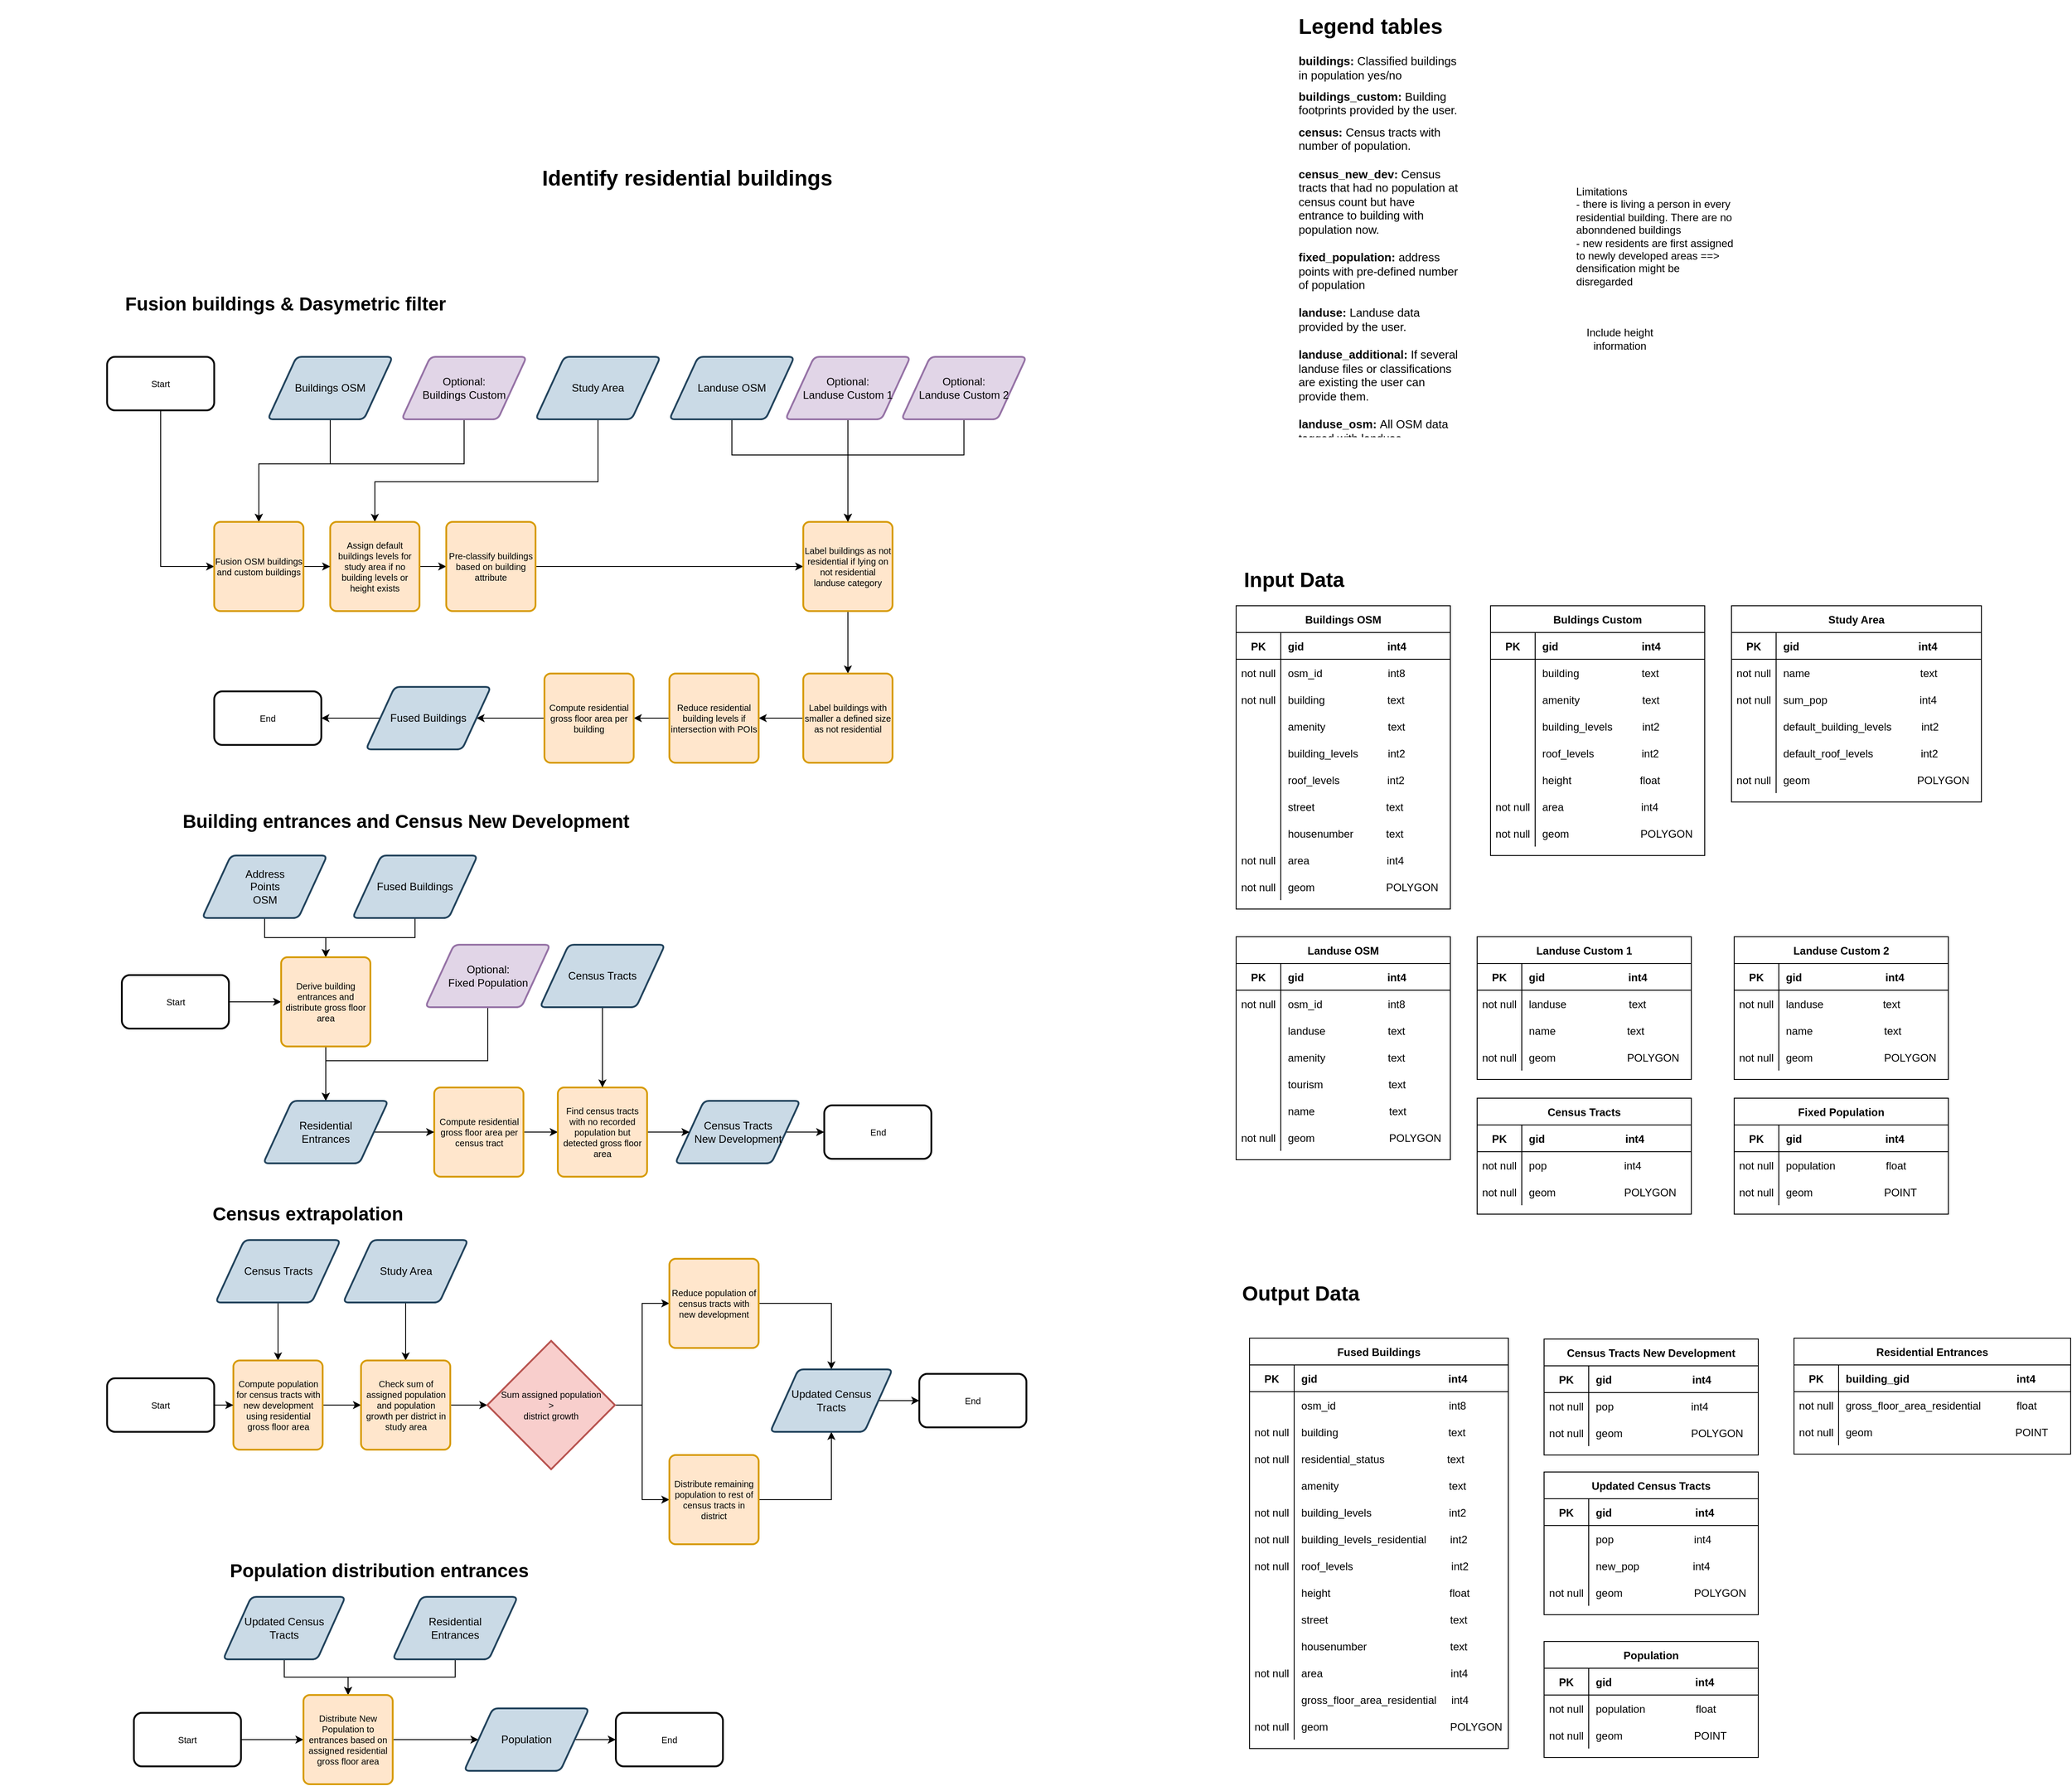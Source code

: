 <mxfile version="14.8.0" type="github" pages="2">
  <diagram id="gSiPfwgvA54Z1C3vehDS" name="Page-1">
    <mxGraphModel dx="2416" dy="2047" grid="1" gridSize="10" guides="1" tooltips="1" connect="1" arrows="1" fold="1" page="1" pageScale="1" pageWidth="827" pageHeight="1169" math="0" shadow="0">
      <root>
        <mxCell id="0" />
        <mxCell id="1" parent="0" />
        <mxCell id="zYgc90g8Zmz4CVXkP-po-25" style="edgeStyle=orthogonalEdgeStyle;rounded=0;orthogonalLoop=1;jettySize=auto;html=1;entryX=0;entryY=0.5;entryDx=0;entryDy=0;" parent="1" source="79B8dK87wqLwpo8yn6WV-3" target="Ia5hEZytAEmgdlomByLA-23" edge="1">
          <mxGeometry relative="1" as="geometry" />
        </mxCell>
        <mxCell id="79B8dK87wqLwpo8yn6WV-3" value="&lt;font style=&quot;font-size: 10px;&quot;&gt;Start&lt;/font&gt;" style="rounded=1;whiteSpace=wrap;html=1;strokeWidth=2;fontSize=10;" parent="1" vertex="1">
          <mxGeometry x="10" y="300" width="120" height="60" as="geometry" />
        </mxCell>
        <mxCell id="Ia5hEZytAEmgdlomByLA-24" style="edgeStyle=orthogonalEdgeStyle;rounded=0;orthogonalLoop=1;jettySize=auto;html=1;entryX=0.5;entryY=0;entryDx=0;entryDy=0;" parent="1" source="79B8dK87wqLwpo8yn6WV-5" target="Ia5hEZytAEmgdlomByLA-23" edge="1">
          <mxGeometry relative="1" as="geometry">
            <Array as="points">
              <mxPoint x="260" y="420" />
              <mxPoint x="180" y="420" />
            </Array>
          </mxGeometry>
        </mxCell>
        <mxCell id="79B8dK87wqLwpo8yn6WV-5" value="Buildings OSM" style="shape=parallelogram;html=1;strokeWidth=2;perimeter=parallelogramPerimeter;whiteSpace=wrap;rounded=1;arcSize=12;size=0.23;strokeColor=#23445d;fillColor=#CADAE6;" parent="1" vertex="1">
          <mxGeometry x="190" y="300" width="140" height="70" as="geometry" />
        </mxCell>
        <mxCell id="Ia5hEZytAEmgdlomByLA-28" style="edgeStyle=orthogonalEdgeStyle;rounded=0;orthogonalLoop=1;jettySize=auto;html=1;" parent="1" source="79B8dK87wqLwpo8yn6WV-6" target="79B8dK87wqLwpo8yn6WV-12" edge="1">
          <mxGeometry relative="1" as="geometry">
            <Array as="points">
              <mxPoint x="560" y="440" />
              <mxPoint x="310" y="440" />
            </Array>
          </mxGeometry>
        </mxCell>
        <mxCell id="79B8dK87wqLwpo8yn6WV-6" value="&lt;font style=&quot;font-size: 12px&quot;&gt;Study Area&lt;/font&gt;" style="shape=parallelogram;html=1;strokeWidth=2;perimeter=parallelogramPerimeter;whiteSpace=wrap;rounded=1;arcSize=12;size=0.23;strokeColor=#23445d;fillColor=#CADAE6;" parent="1" vertex="1">
          <mxGeometry x="490" y="300" width="140" height="70" as="geometry" />
        </mxCell>
        <mxCell id="79B8dK87wqLwpo8yn6WV-23" style="edgeStyle=orthogonalEdgeStyle;rounded=0;orthogonalLoop=1;jettySize=auto;html=1;entryX=0;entryY=0.5;entryDx=0;entryDy=0;fontSize=10;" parent="1" source="79B8dK87wqLwpo8yn6WV-12" target="79B8dK87wqLwpo8yn6WV-13" edge="1">
          <mxGeometry relative="1" as="geometry" />
        </mxCell>
        <mxCell id="79B8dK87wqLwpo8yn6WV-12" value="Assign default buildings levels for study area if no building levels or height exists" style="rounded=1;whiteSpace=wrap;html=1;absoluteArcSize=1;arcSize=14;strokeWidth=2;fontSize=10;fillColor=#ffe6cc;strokeColor=#d79b00;" parent="1" vertex="1">
          <mxGeometry x="260" y="485" width="100" height="100" as="geometry" />
        </mxCell>
        <mxCell id="dN0qMM9BU-N8yEWdNGNO-8" style="edgeStyle=orthogonalEdgeStyle;rounded=0;orthogonalLoop=1;jettySize=auto;html=1;entryX=0;entryY=0.5;entryDx=0;entryDy=0;" parent="1" source="79B8dK87wqLwpo8yn6WV-13" target="79B8dK87wqLwpo8yn6WV-25" edge="1">
          <mxGeometry relative="1" as="geometry" />
        </mxCell>
        <mxCell id="79B8dK87wqLwpo8yn6WV-13" value="Pre-classify buildings based on building attribute" style="rounded=1;whiteSpace=wrap;html=1;absoluteArcSize=1;arcSize=14;strokeWidth=2;fontSize=10;fillColor=#ffe6cc;strokeColor=#d79b00;" parent="1" vertex="1">
          <mxGeometry x="390" y="485" width="100" height="100" as="geometry" />
        </mxCell>
        <mxCell id="dN0qMM9BU-N8yEWdNGNO-6" value="" style="edgeStyle=orthogonalEdgeStyle;rounded=0;orthogonalLoop=1;jettySize=auto;html=1;" parent="1" source="79B8dK87wqLwpo8yn6WV-18" target="79B8dK87wqLwpo8yn6WV-25" edge="1">
          <mxGeometry relative="1" as="geometry" />
        </mxCell>
        <mxCell id="79B8dK87wqLwpo8yn6WV-18" value="&lt;font style=&quot;font-size: 12px&quot;&gt;Optional:&lt;br&gt;Landuse Custom 1&lt;/font&gt;" style="shape=parallelogram;html=1;strokeWidth=2;perimeter=parallelogramPerimeter;whiteSpace=wrap;rounded=1;arcSize=12;size=0.23;strokeColor=#9673a6;fillColor=#e1d5e7;" parent="1" vertex="1">
          <mxGeometry x="770" y="300" width="140" height="70" as="geometry" />
        </mxCell>
        <mxCell id="Ia5hEZytAEmgdlomByLA-5" style="edgeStyle=orthogonalEdgeStyle;rounded=0;orthogonalLoop=1;jettySize=auto;html=1;" parent="1" source="79B8dK87wqLwpo8yn6WV-24" target="79B8dK87wqLwpo8yn6WV-25" edge="1">
          <mxGeometry relative="1" as="geometry">
            <Array as="points">
              <mxPoint x="710" y="410" />
              <mxPoint x="840" y="410" />
            </Array>
          </mxGeometry>
        </mxCell>
        <mxCell id="79B8dK87wqLwpo8yn6WV-24" value="&lt;font&gt;&lt;font style=&quot;font-size: 12px&quot;&gt;Landuse OSM&lt;/font&gt;&lt;br&gt;&lt;/font&gt;" style="shape=parallelogram;html=1;strokeWidth=2;perimeter=parallelogramPerimeter;whiteSpace=wrap;rounded=1;arcSize=12;size=0.23;strokeColor=#23445d;fillColor=#CADAE6;" parent="1" vertex="1">
          <mxGeometry x="640" y="300" width="140" height="70" as="geometry" />
        </mxCell>
        <mxCell id="dN0qMM9BU-N8yEWdNGNO-9" value="" style="edgeStyle=orthogonalEdgeStyle;rounded=0;orthogonalLoop=1;jettySize=auto;html=1;" parent="1" source="79B8dK87wqLwpo8yn6WV-25" target="79B8dK87wqLwpo8yn6WV-40" edge="1">
          <mxGeometry relative="1" as="geometry" />
        </mxCell>
        <mxCell id="79B8dK87wqLwpo8yn6WV-25" value="Label buildings as not residential if lying on not residential landuse category" style="rounded=1;whiteSpace=wrap;html=1;absoluteArcSize=1;arcSize=14;strokeWidth=2;fontSize=10;fillColor=#ffe6cc;strokeColor=#d79b00;" parent="1" vertex="1">
          <mxGeometry x="790" y="485" width="100" height="100" as="geometry" />
        </mxCell>
        <mxCell id="Ia5hEZytAEmgdlomByLA-22" value="" style="edgeStyle=orthogonalEdgeStyle;rounded=0;orthogonalLoop=1;jettySize=auto;html=1;" parent="1" source="79B8dK87wqLwpo8yn6WV-40" target="79B8dK87wqLwpo8yn6WV-42" edge="1">
          <mxGeometry relative="1" as="geometry" />
        </mxCell>
        <mxCell id="79B8dK87wqLwpo8yn6WV-40" value="Label buildings with smaller a defined size as not residential" style="rounded=1;whiteSpace=wrap;html=1;absoluteArcSize=1;arcSize=14;strokeWidth=2;fontSize=10;fillColor=#ffe6cc;strokeColor=#d79b00;" parent="1" vertex="1">
          <mxGeometry x="790" y="655" width="100" height="100" as="geometry" />
        </mxCell>
        <mxCell id="zYgc90g8Zmz4CVXkP-po-23" value="" style="edgeStyle=orthogonalEdgeStyle;rounded=0;orthogonalLoop=1;jettySize=auto;html=1;" parent="1" source="79B8dK87wqLwpo8yn6WV-42" target="Ia5hEZytAEmgdlomByLA-44" edge="1">
          <mxGeometry relative="1" as="geometry" />
        </mxCell>
        <mxCell id="79B8dK87wqLwpo8yn6WV-42" value="Reduce residential building levels if intersection with POIs" style="rounded=1;whiteSpace=wrap;html=1;absoluteArcSize=1;arcSize=14;strokeWidth=2;fontSize=10;fillColor=#ffe6cc;strokeColor=#d79b00;" parent="1" vertex="1">
          <mxGeometry x="640" y="655" width="100" height="100" as="geometry" />
        </mxCell>
        <mxCell id="Ia5hEZytAEmgdlomByLA-26" style="edgeStyle=orthogonalEdgeStyle;rounded=0;orthogonalLoop=1;jettySize=auto;html=1;entryX=0.5;entryY=0;entryDx=0;entryDy=0;" parent="1" source="Ia5hEZytAEmgdlomByLA-1" target="Ia5hEZytAEmgdlomByLA-23" edge="1">
          <mxGeometry relative="1" as="geometry">
            <Array as="points">
              <mxPoint x="410" y="420" />
              <mxPoint x="180" y="420" />
            </Array>
          </mxGeometry>
        </mxCell>
        <mxCell id="Ia5hEZytAEmgdlomByLA-1" value="&lt;font style=&quot;font-size: 12px&quot;&gt;Optional:&lt;br&gt;Buildings Custom&lt;/font&gt;" style="shape=parallelogram;html=1;strokeWidth=2;perimeter=parallelogramPerimeter;whiteSpace=wrap;rounded=1;arcSize=12;size=0.23;strokeColor=#9673a6;fillColor=#e1d5e7;" parent="1" vertex="1">
          <mxGeometry x="340" y="300" width="140" height="70" as="geometry" />
        </mxCell>
        <mxCell id="Ia5hEZytAEmgdlomByLA-27" value="" style="edgeStyle=orthogonalEdgeStyle;rounded=0;orthogonalLoop=1;jettySize=auto;html=1;" parent="1" source="Ia5hEZytAEmgdlomByLA-23" target="79B8dK87wqLwpo8yn6WV-12" edge="1">
          <mxGeometry relative="1" as="geometry" />
        </mxCell>
        <mxCell id="Ia5hEZytAEmgdlomByLA-23" value="Fusion OSM buildings and custom buildings" style="rounded=1;whiteSpace=wrap;html=1;absoluteArcSize=1;arcSize=14;strokeWidth=2;fontSize=10;fillColor=#ffe6cc;strokeColor=#d79b00;" parent="1" vertex="1">
          <mxGeometry x="130" y="485" width="100" height="100" as="geometry" />
        </mxCell>
        <mxCell id="Ia5hEZytAEmgdlomByLA-30" value="&lt;font style=&quot;font-size: 10px&quot;&gt;End&lt;/font&gt;" style="rounded=1;whiteSpace=wrap;html=1;strokeWidth=2;fontSize=10;" parent="1" vertex="1">
          <mxGeometry x="130" y="675" width="120" height="60" as="geometry" />
        </mxCell>
        <mxCell id="9iY5AjlihuMi9OCF5Ucr-343" value="" style="edgeStyle=orthogonalEdgeStyle;rounded=0;orthogonalLoop=1;jettySize=auto;html=1;" edge="1" parent="1" source="Ia5hEZytAEmgdlomByLA-39" target="Ia5hEZytAEmgdlomByLA-43">
          <mxGeometry relative="1" as="geometry" />
        </mxCell>
        <mxCell id="Ia5hEZytAEmgdlomByLA-39" value="&lt;font style=&quot;font-size: 10px&quot;&gt;Start&lt;/font&gt;" style="rounded=1;whiteSpace=wrap;html=1;strokeWidth=2;fontSize=10;" parent="1" vertex="1">
          <mxGeometry x="26.5" y="993" width="120" height="60" as="geometry" />
        </mxCell>
        <mxCell id="9iY5AjlihuMi9OCF5Ucr-339" style="edgeStyle=orthogonalEdgeStyle;rounded=0;orthogonalLoop=1;jettySize=auto;html=1;entryX=0.5;entryY=0;entryDx=0;entryDy=0;" edge="1" parent="1" source="Ia5hEZytAEmgdlomByLA-40" target="Ia5hEZytAEmgdlomByLA-43">
          <mxGeometry relative="1" as="geometry" />
        </mxCell>
        <mxCell id="Ia5hEZytAEmgdlomByLA-40" value="&lt;font&gt;&lt;font style=&quot;font-size: 12px&quot;&gt;Fused Buildings&lt;/font&gt;&lt;br&gt;&lt;/font&gt;" style="shape=parallelogram;html=1;strokeWidth=2;perimeter=parallelogramPerimeter;whiteSpace=wrap;rounded=1;arcSize=12;size=0.23;strokeColor=#23445d;fillColor=#CADAE6;" parent="1" vertex="1">
          <mxGeometry x="285" y="859" width="140" height="70" as="geometry" />
        </mxCell>
        <mxCell id="9iY5AjlihuMi9OCF5Ucr-342" style="edgeStyle=orthogonalEdgeStyle;rounded=0;orthogonalLoop=1;jettySize=auto;html=1;entryX=0.5;entryY=0;entryDx=0;entryDy=0;" edge="1" parent="1" source="Ia5hEZytAEmgdlomByLA-42" target="Ia5hEZytAEmgdlomByLA-43">
          <mxGeometry relative="1" as="geometry" />
        </mxCell>
        <mxCell id="Ia5hEZytAEmgdlomByLA-42" value="&lt;font&gt;&lt;font style=&quot;font-size: 12px&quot;&gt;Address&lt;br&gt;Points &lt;br&gt;OSM&lt;/font&gt;&lt;br&gt;&lt;/font&gt;" style="shape=parallelogram;html=1;strokeWidth=2;perimeter=parallelogramPerimeter;whiteSpace=wrap;rounded=1;arcSize=12;size=0.23;strokeColor=#23445d;fillColor=#CADAE6;" parent="1" vertex="1">
          <mxGeometry x="116.5" y="859" width="140" height="70" as="geometry" />
        </mxCell>
        <mxCell id="9iY5AjlihuMi9OCF5Ucr-345" value="" style="edgeStyle=orthogonalEdgeStyle;rounded=0;orthogonalLoop=1;jettySize=auto;html=1;" edge="1" parent="1" source="Ia5hEZytAEmgdlomByLA-43" target="9iY5AjlihuMi9OCF5Ucr-340">
          <mxGeometry relative="1" as="geometry" />
        </mxCell>
        <mxCell id="Ia5hEZytAEmgdlomByLA-43" value="Derive building entrances and distribute gross floor area" style="rounded=1;whiteSpace=wrap;html=1;absoluteArcSize=1;arcSize=14;strokeWidth=2;fontSize=10;fillColor=#ffe6cc;strokeColor=#d79b00;" parent="1" vertex="1">
          <mxGeometry x="205" y="973" width="100" height="100" as="geometry" />
        </mxCell>
        <mxCell id="zYgc90g8Zmz4CVXkP-po-22" value="" style="edgeStyle=orthogonalEdgeStyle;rounded=0;orthogonalLoop=1;jettySize=auto;html=1;" parent="1" source="Ia5hEZytAEmgdlomByLA-44" target="zYgc90g8Zmz4CVXkP-po-21" edge="1">
          <mxGeometry relative="1" as="geometry" />
        </mxCell>
        <mxCell id="Ia5hEZytAEmgdlomByLA-44" value="Compute residential gross floor area per building" style="rounded=1;whiteSpace=wrap;html=1;absoluteArcSize=1;arcSize=14;strokeWidth=2;fontSize=10;fillColor=#ffe6cc;strokeColor=#d79b00;" parent="1" vertex="1">
          <mxGeometry x="500" y="655" width="100" height="100" as="geometry" />
        </mxCell>
        <mxCell id="zYgc90g8Zmz4CVXkP-po-10" value="" style="edgeStyle=orthogonalEdgeStyle;rounded=0;orthogonalLoop=1;jettySize=auto;html=1;entryX=0.5;entryY=0;entryDx=0;entryDy=0;" parent="1" source="Ia5hEZytAEmgdlomByLA-49" target="9iY5AjlihuMi9OCF5Ucr-340" edge="1">
          <mxGeometry relative="1" as="geometry">
            <Array as="points">
              <mxPoint x="436.5" y="1089" />
              <mxPoint x="255.5" y="1089" />
            </Array>
          </mxGeometry>
        </mxCell>
        <mxCell id="Ia5hEZytAEmgdlomByLA-49" value="&lt;font&gt;&lt;font style=&quot;font-size: 12px&quot;&gt;Optional:&lt;br&gt;Fixed Population&lt;/font&gt;&lt;br&gt;&lt;/font&gt;" style="shape=parallelogram;html=1;strokeWidth=2;perimeter=parallelogramPerimeter;whiteSpace=wrap;rounded=1;arcSize=12;size=0.23;strokeColor=#9673a6;fillColor=#e1d5e7;" parent="1" vertex="1">
          <mxGeometry x="366.5" y="959" width="140" height="70" as="geometry" />
        </mxCell>
        <mxCell id="zYgc90g8Zmz4CVXkP-po-1" value="&lt;font style=&quot;font-size: 24px&quot;&gt;&lt;b&gt;Identify residential buildings&lt;/b&gt;&lt;/font&gt;" style="text;html=1;strokeColor=none;fillColor=none;align=center;verticalAlign=middle;whiteSpace=wrap;rounded=0;" parent="1" vertex="1">
          <mxGeometry x="310" y="90" width="700" height="20" as="geometry" />
        </mxCell>
        <mxCell id="9iY5AjlihuMi9OCF5Ucr-68" value="" style="edgeStyle=orthogonalEdgeStyle;rounded=0;orthogonalLoop=1;jettySize=auto;html=1;" edge="1" parent="1" source="zYgc90g8Zmz4CVXkP-po-6" target="9iY5AjlihuMi9OCF5Ucr-65">
          <mxGeometry relative="1" as="geometry" />
        </mxCell>
        <mxCell id="zYgc90g8Zmz4CVXkP-po-6" value="Compute residential gross floor area per census tract" style="rounded=1;whiteSpace=wrap;html=1;absoluteArcSize=1;arcSize=14;strokeWidth=2;fontSize=10;fillColor=#ffe6cc;strokeColor=#d79b00;" parent="1" vertex="1">
          <mxGeometry x="376.5" y="1119" width="100" height="100" as="geometry" />
        </mxCell>
        <mxCell id="zYgc90g8Zmz4CVXkP-po-17" value="Limitations&lt;br&gt;- there is living a person in every residential building. There are no abonndened buildings&lt;br&gt;- new residents are first assigned to newly developed areas ==&amp;gt; densification might be disregarded&lt;br&gt;" style="text;html=1;strokeColor=none;fillColor=none;align=left;verticalAlign=middle;whiteSpace=wrap;rounded=0;" parent="1" vertex="1">
          <mxGeometry x="1654" y="70" width="180" height="190" as="geometry" />
        </mxCell>
        <mxCell id="2Fmk_maczDosi2yWpNws-46" value="" style="edgeStyle=orthogonalEdgeStyle;rounded=0;orthogonalLoop=1;jettySize=auto;html=1;" parent="1" source="zYgc90g8Zmz4CVXkP-po-21" target="Ia5hEZytAEmgdlomByLA-30" edge="1">
          <mxGeometry relative="1" as="geometry" />
        </mxCell>
        <mxCell id="zYgc90g8Zmz4CVXkP-po-21" value="&lt;font&gt;&lt;font style=&quot;font-size: 12px&quot;&gt;Fused Buildings&lt;/font&gt;&lt;br&gt;&lt;/font&gt;" style="shape=parallelogram;html=1;strokeWidth=2;perimeter=parallelogramPerimeter;whiteSpace=wrap;rounded=1;arcSize=12;size=0.23;strokeColor=#23445d;fillColor=#CADAE6;" parent="1" vertex="1">
          <mxGeometry x="300" y="670" width="140" height="70" as="geometry" />
        </mxCell>
        <mxCell id="zYgc90g8Zmz4CVXkP-po-24" value="&lt;h1&gt;&lt;span&gt;Legend tables&lt;/span&gt;&lt;/h1&gt;&lt;h1 style=&quot;font-size: 13px&quot;&gt;&lt;font style=&quot;font-size: 13px&quot;&gt;buildings: &lt;span style=&quot;font-weight: normal&quot;&gt;Classified buildings in population yes/no&amp;nbsp;&lt;/span&gt;&lt;/font&gt;&lt;/h1&gt;&lt;h1 style=&quot;font-size: 13px&quot;&gt;buildings_custom:&lt;span style=&quot;font-weight: normal&quot;&gt; Building footprints provided by the user.&lt;/span&gt;&lt;/h1&gt;&lt;div style=&quot;font-size: 13px&quot;&gt;&lt;font style=&quot;font-size: 13px&quot;&gt;&lt;b&gt;census: &lt;/b&gt;Census tracts with number of population.&lt;/font&gt;&lt;/div&gt;&lt;div style=&quot;font-size: 13px&quot;&gt;&lt;font style=&quot;font-size: 13px&quot;&gt;&lt;br&gt;&lt;/font&gt;&lt;/div&gt;&lt;div style=&quot;font-size: 13px&quot;&gt;&lt;font style=&quot;font-size: 13px&quot;&gt;&lt;b&gt;census_new_dev: &lt;/b&gt;Census tracts that had no population at census count but have entrance to building with population now.&lt;/font&gt;&lt;/div&gt;&lt;div style=&quot;font-size: 13px&quot;&gt;&lt;font style=&quot;font-size: 13px&quot;&gt;&lt;b&gt;&lt;br&gt;&lt;/b&gt;&lt;/font&gt;&lt;/div&gt;&lt;div style=&quot;font-size: 13px&quot;&gt;&lt;b&gt;fixed_population: &lt;/b&gt;address points with pre-defined number of population&lt;/div&gt;&lt;div style=&quot;font-size: 13px&quot;&gt;&lt;font style=&quot;font-size: 13px&quot;&gt;&lt;b&gt;&lt;br&gt;&lt;/b&gt;&lt;/font&gt;&lt;/div&gt;&lt;div style=&quot;font-size: 13px&quot;&gt;&lt;font style=&quot;font-size: 13px&quot;&gt;&lt;b&gt;landuse: &lt;/b&gt;Landuse data provided by the user.&lt;/font&gt;&lt;/div&gt;&lt;div style=&quot;font-size: 13px&quot;&gt;&lt;span style=&quot;font-weight: normal&quot;&gt;&lt;font style=&quot;font-size: 13px&quot;&gt;&lt;br&gt;&lt;/font&gt;&lt;/span&gt;&lt;/div&gt;&lt;div style=&quot;font-size: 13px&quot;&gt;&lt;font style=&quot;font-size: 13px&quot;&gt;&lt;b&gt;landuse_additional:&lt;/b&gt; If several landuse files or classifications are existing the user can provide them.&lt;/font&gt;&lt;/div&gt;&lt;div style=&quot;font-size: 13px&quot;&gt;&lt;font style=&quot;font-size: 13px&quot;&gt;&lt;br&gt;&lt;/font&gt;&lt;/div&gt;&lt;div style=&quot;font-size: 13px&quot;&gt;&lt;font style=&quot;font-size: 13px&quot;&gt;&lt;b&gt;landuse_osm: &lt;/b&gt;All OSM data tagged with landuse.&amp;nbsp;&lt;/font&gt;&lt;/div&gt;&lt;h1 style=&quot;font-size: 13px&quot;&gt;&lt;font style=&quot;font-size: 13px&quot;&gt;planet_osm_polygon:&lt;span style=&quot;font-weight: normal&quot;&gt; All OSM data modelled as Polygon&lt;/span&gt;&lt;/font&gt;&lt;/h1&gt;&lt;div&gt;&lt;font style=&quot;font-size: 13px&quot;&gt;&lt;h1 style=&quot;font-size: 13px&quot;&gt;planet_osm_point:&lt;span style=&quot;font-weight: normal&quot;&gt;&amp;nbsp;All OSM data modelled as Point&lt;/span&gt;&lt;/h1&gt;&lt;div&gt;&lt;span style=&quot;font-weight: normal&quot;&gt;&lt;br&gt;&lt;/span&gt;&lt;/div&gt;&lt;div&gt;&lt;span style=&quot;font-weight: normal&quot;&gt;&lt;br&gt;&lt;/span&gt;&lt;/div&gt;&lt;/font&gt;&lt;/div&gt;&lt;div style=&quot;font-size: 13px&quot;&gt;&lt;span style=&quot;font-weight: normal&quot;&gt;&lt;font style=&quot;font-size: 13px&quot;&gt;&lt;br&gt;&lt;/font&gt;&lt;/span&gt;&lt;/div&gt;&lt;div style=&quot;font-size: 13px&quot;&gt;&lt;span style=&quot;font-weight: normal&quot;&gt;&lt;br&gt;&lt;/span&gt;&lt;/div&gt;&lt;div&gt;&lt;span style=&quot;font-weight: normal&quot;&gt;&lt;br&gt;&lt;/span&gt;&lt;/div&gt;&lt;div&gt;&lt;span style=&quot;font-weight: normal&quot;&gt;&lt;br&gt;&lt;/span&gt;&lt;/div&gt;&lt;div&gt;&lt;span style=&quot;font-weight: normal&quot;&gt;&lt;br&gt;&lt;/span&gt;&lt;/div&gt;" style="text;html=1;strokeColor=none;fillColor=none;spacing=5;spacingTop=-20;whiteSpace=wrap;overflow=hidden;rounded=0;" parent="1" vertex="1">
          <mxGeometry x="1340" y="-90" width="190" height="480" as="geometry" />
        </mxCell>
        <mxCell id="9iY5AjlihuMi9OCF5Ucr-352" value="" style="edgeStyle=orthogonalEdgeStyle;rounded=0;orthogonalLoop=1;jettySize=auto;html=1;" edge="1" parent="1" source="2Fmk_maczDosi2yWpNws-43" target="9iY5AjlihuMi9OCF5Ucr-350">
          <mxGeometry relative="1" as="geometry" />
        </mxCell>
        <mxCell id="2Fmk_maczDosi2yWpNws-43" value="&lt;font style=&quot;font-size: 10px&quot;&gt;Start&lt;/font&gt;" style="rounded=1;whiteSpace=wrap;html=1;strokeWidth=2;fontSize=10;" parent="1" vertex="1">
          <mxGeometry x="40" y="1820" width="120" height="60" as="geometry" />
        </mxCell>
        <mxCell id="dN0qMM9BU-N8yEWdNGNO-7" style="edgeStyle=orthogonalEdgeStyle;rounded=0;orthogonalLoop=1;jettySize=auto;html=1;entryX=0.5;entryY=0;entryDx=0;entryDy=0;" parent="1" source="dN0qMM9BU-N8yEWdNGNO-5" target="79B8dK87wqLwpo8yn6WV-25" edge="1">
          <mxGeometry relative="1" as="geometry">
            <Array as="points">
              <mxPoint x="970" y="410" />
              <mxPoint x="840" y="410" />
            </Array>
          </mxGeometry>
        </mxCell>
        <mxCell id="dN0qMM9BU-N8yEWdNGNO-5" value="&lt;font style=&quot;font-size: 11px&quot;&gt;&lt;span style=&quot;font-size: 12px&quot;&gt;Optional:&lt;br&gt;Landuse Custom 2&lt;/span&gt;&lt;br&gt;&lt;/font&gt;" style="shape=parallelogram;html=1;strokeWidth=2;perimeter=parallelogramPerimeter;whiteSpace=wrap;rounded=1;arcSize=12;size=0.23;strokeColor=#9673a6;fillColor=#e1d5e7;" parent="1" vertex="1">
          <mxGeometry x="900" y="300" width="140" height="70" as="geometry" />
        </mxCell>
        <mxCell id="kg2WgKKPB-7db6LxPs3S-1" value="Include height information" style="text;html=1;strokeColor=none;fillColor=none;align=center;verticalAlign=middle;whiteSpace=wrap;rounded=0;" parent="1" vertex="1">
          <mxGeometry x="1640" y="270" width="130" height="20" as="geometry" />
        </mxCell>
        <mxCell id="9iY5AjlihuMi9OCF5Ucr-348" value="" style="edgeStyle=orthogonalEdgeStyle;rounded=0;orthogonalLoop=1;jettySize=auto;html=1;" edge="1" parent="1" source="9iY5AjlihuMi9OCF5Ucr-64" target="9iY5AjlihuMi9OCF5Ucr-98">
          <mxGeometry relative="1" as="geometry" />
        </mxCell>
        <mxCell id="9iY5AjlihuMi9OCF5Ucr-64" value="&lt;font style=&quot;font-size: 12px&quot;&gt;Census Tracts &lt;br&gt;New Development&lt;br&gt;&lt;/font&gt;" style="shape=parallelogram;html=1;strokeWidth=2;perimeter=parallelogramPerimeter;whiteSpace=wrap;rounded=1;arcSize=12;size=0.23;strokeColor=#23445d;fillColor=#CADAE6;" vertex="1" parent="1">
          <mxGeometry x="646.5" y="1134" width="140" height="70" as="geometry" />
        </mxCell>
        <mxCell id="9iY5AjlihuMi9OCF5Ucr-66" value="" style="edgeStyle=orthogonalEdgeStyle;rounded=0;orthogonalLoop=1;jettySize=auto;html=1;" edge="1" parent="1" source="9iY5AjlihuMi9OCF5Ucr-65" target="9iY5AjlihuMi9OCF5Ucr-64">
          <mxGeometry relative="1" as="geometry" />
        </mxCell>
        <mxCell id="9iY5AjlihuMi9OCF5Ucr-65" value="Find census tracts with no recorded population but detected gross floor area" style="rounded=1;whiteSpace=wrap;html=1;absoluteArcSize=1;arcSize=14;strokeWidth=2;fontSize=10;fillColor=#ffe6cc;strokeColor=#d79b00;" vertex="1" parent="1">
          <mxGeometry x="515" y="1119" width="100" height="100" as="geometry" />
        </mxCell>
        <mxCell id="9iY5AjlihuMi9OCF5Ucr-69" value="&lt;font style=&quot;font-size: 21px&quot;&gt;&lt;b&gt;Fusion buildings &amp;amp; Dasymetric filter&lt;/b&gt;&lt;/font&gt;" style="text;html=1;strokeColor=none;fillColor=none;align=center;verticalAlign=middle;whiteSpace=wrap;rounded=0;" vertex="1" parent="1">
          <mxGeometry y="230" width="420" height="20" as="geometry" />
        </mxCell>
        <mxCell id="9iY5AjlihuMi9OCF5Ucr-91" value="" style="edgeStyle=orthogonalEdgeStyle;rounded=0;orthogonalLoop=1;jettySize=auto;html=1;" edge="1" parent="1" source="9iY5AjlihuMi9OCF5Ucr-70" target="9iY5AjlihuMi9OCF5Ucr-72">
          <mxGeometry relative="1" as="geometry" />
        </mxCell>
        <mxCell id="9iY5AjlihuMi9OCF5Ucr-70" value="&lt;font&gt;&lt;font style=&quot;font-size: 12px&quot;&gt;Census Tracts&lt;/font&gt;&lt;br&gt;&lt;/font&gt;" style="shape=parallelogram;html=1;strokeWidth=2;perimeter=parallelogramPerimeter;whiteSpace=wrap;rounded=1;arcSize=12;size=0.23;strokeColor=#23445d;fillColor=#CADAE6;" vertex="1" parent="1">
          <mxGeometry x="131.5" y="1290" width="140" height="70" as="geometry" />
        </mxCell>
        <mxCell id="9iY5AjlihuMi9OCF5Ucr-92" value="" style="edgeStyle=orthogonalEdgeStyle;rounded=0;orthogonalLoop=1;jettySize=auto;html=1;" edge="1" parent="1" source="9iY5AjlihuMi9OCF5Ucr-71" target="9iY5AjlihuMi9OCF5Ucr-75">
          <mxGeometry relative="1" as="geometry" />
        </mxCell>
        <mxCell id="9iY5AjlihuMi9OCF5Ucr-71" value="&lt;font&gt;&lt;font style=&quot;font-size: 12px&quot;&gt;Study Area&lt;/font&gt;&lt;br&gt;&lt;/font&gt;" style="shape=parallelogram;html=1;strokeWidth=2;perimeter=parallelogramPerimeter;whiteSpace=wrap;rounded=1;arcSize=12;size=0.23;strokeColor=#23445d;fillColor=#CADAE6;" vertex="1" parent="1">
          <mxGeometry x="274.5" y="1290" width="140" height="70" as="geometry" />
        </mxCell>
        <mxCell id="9iY5AjlihuMi9OCF5Ucr-77" value="" style="edgeStyle=orthogonalEdgeStyle;rounded=0;orthogonalLoop=1;jettySize=auto;html=1;" edge="1" parent="1" source="9iY5AjlihuMi9OCF5Ucr-72" target="9iY5AjlihuMi9OCF5Ucr-75">
          <mxGeometry relative="1" as="geometry" />
        </mxCell>
        <mxCell id="9iY5AjlihuMi9OCF5Ucr-72" value="Compute population for census tracts with new development using residential gross floor area" style="rounded=1;whiteSpace=wrap;html=1;absoluteArcSize=1;arcSize=14;strokeWidth=2;fontSize=10;fillColor=#ffe6cc;strokeColor=#d79b00;" vertex="1" parent="1">
          <mxGeometry x="151.5" y="1425" width="100" height="100" as="geometry" />
        </mxCell>
        <mxCell id="9iY5AjlihuMi9OCF5Ucr-85" value="" style="edgeStyle=orthogonalEdgeStyle;rounded=0;orthogonalLoop=1;jettySize=auto;html=1;" edge="1" parent="1" source="9iY5AjlihuMi9OCF5Ucr-75" target="9iY5AjlihuMi9OCF5Ucr-80">
          <mxGeometry relative="1" as="geometry" />
        </mxCell>
        <mxCell id="9iY5AjlihuMi9OCF5Ucr-75" value="Check sum of assigned population and population growth per district in study area" style="rounded=1;whiteSpace=wrap;html=1;absoluteArcSize=1;arcSize=14;strokeWidth=2;fontSize=10;fillColor=#ffe6cc;strokeColor=#d79b00;" vertex="1" parent="1">
          <mxGeometry x="294.5" y="1425" width="100" height="100" as="geometry" />
        </mxCell>
        <mxCell id="9iY5AjlihuMi9OCF5Ucr-88" style="edgeStyle=orthogonalEdgeStyle;rounded=0;orthogonalLoop=1;jettySize=auto;html=1;entryX=0;entryY=0.5;entryDx=0;entryDy=0;" edge="1" parent="1" source="9iY5AjlihuMi9OCF5Ucr-80" target="9iY5AjlihuMi9OCF5Ucr-82">
          <mxGeometry relative="1" as="geometry" />
        </mxCell>
        <mxCell id="9iY5AjlihuMi9OCF5Ucr-89" style="edgeStyle=orthogonalEdgeStyle;rounded=0;orthogonalLoop=1;jettySize=auto;html=1;entryX=0;entryY=0.5;entryDx=0;entryDy=0;" edge="1" parent="1" source="9iY5AjlihuMi9OCF5Ucr-80" target="9iY5AjlihuMi9OCF5Ucr-86">
          <mxGeometry relative="1" as="geometry" />
        </mxCell>
        <mxCell id="9iY5AjlihuMi9OCF5Ucr-80" value="Sum assigned population &lt;br&gt;&amp;gt; &lt;br&gt;district growth" style="strokeWidth=2;html=1;shape=mxgraph.flowchart.decision;whiteSpace=wrap;rounded=1;fontSize=10;fillColor=#f8cecc;strokeColor=#b85450;" vertex="1" parent="1">
          <mxGeometry x="436" y="1403" width="143" height="144" as="geometry" />
        </mxCell>
        <mxCell id="9iY5AjlihuMi9OCF5Ucr-94" value="" style="edgeStyle=orthogonalEdgeStyle;rounded=0;orthogonalLoop=1;jettySize=auto;html=1;" edge="1" parent="1" source="9iY5AjlihuMi9OCF5Ucr-82" target="9iY5AjlihuMi9OCF5Ucr-87">
          <mxGeometry relative="1" as="geometry" />
        </mxCell>
        <mxCell id="9iY5AjlihuMi9OCF5Ucr-82" value="Reduce population of census tracts with new development" style="rounded=1;whiteSpace=wrap;html=1;absoluteArcSize=1;arcSize=14;strokeWidth=2;fontSize=10;fillColor=#ffe6cc;strokeColor=#d79b00;" vertex="1" parent="1">
          <mxGeometry x="640" y="1311" width="100" height="100" as="geometry" />
        </mxCell>
        <mxCell id="9iY5AjlihuMi9OCF5Ucr-84" value="" style="edgeStyle=orthogonalEdgeStyle;rounded=0;orthogonalLoop=1;jettySize=auto;html=1;" edge="1" parent="1" source="9iY5AjlihuMi9OCF5Ucr-83" target="9iY5AjlihuMi9OCF5Ucr-72">
          <mxGeometry relative="1" as="geometry" />
        </mxCell>
        <mxCell id="9iY5AjlihuMi9OCF5Ucr-83" value="&lt;font style=&quot;font-size: 10px&quot;&gt;Start&lt;/font&gt;" style="rounded=1;whiteSpace=wrap;html=1;strokeWidth=2;fontSize=10;" vertex="1" parent="1">
          <mxGeometry x="10" y="1445" width="120" height="60" as="geometry" />
        </mxCell>
        <mxCell id="9iY5AjlihuMi9OCF5Ucr-95" value="" style="edgeStyle=orthogonalEdgeStyle;rounded=0;orthogonalLoop=1;jettySize=auto;html=1;" edge="1" parent="1" source="9iY5AjlihuMi9OCF5Ucr-86" target="9iY5AjlihuMi9OCF5Ucr-87">
          <mxGeometry relative="1" as="geometry" />
        </mxCell>
        <mxCell id="9iY5AjlihuMi9OCF5Ucr-86" value="Distribute remaining population to rest of census tracts in district" style="rounded=1;whiteSpace=wrap;html=1;absoluteArcSize=1;arcSize=14;strokeWidth=2;fontSize=10;fillColor=#ffe6cc;strokeColor=#d79b00;" vertex="1" parent="1">
          <mxGeometry x="640" y="1531" width="100" height="100" as="geometry" />
        </mxCell>
        <mxCell id="9iY5AjlihuMi9OCF5Ucr-97" value="" style="edgeStyle=orthogonalEdgeStyle;rounded=0;orthogonalLoop=1;jettySize=auto;html=1;" edge="1" parent="1" source="9iY5AjlihuMi9OCF5Ucr-87" target="9iY5AjlihuMi9OCF5Ucr-96">
          <mxGeometry relative="1" as="geometry" />
        </mxCell>
        <mxCell id="9iY5AjlihuMi9OCF5Ucr-87" value="&lt;font&gt;&lt;font style=&quot;font-size: 12px&quot;&gt;Updated Census &lt;br&gt;Tracts&lt;/font&gt;&lt;br&gt;&lt;/font&gt;" style="shape=parallelogram;html=1;strokeWidth=2;perimeter=parallelogramPerimeter;whiteSpace=wrap;rounded=1;arcSize=12;size=0.23;strokeColor=#23445d;fillColor=#CADAE6;" vertex="1" parent="1">
          <mxGeometry x="753" y="1435" width="137" height="70" as="geometry" />
        </mxCell>
        <mxCell id="9iY5AjlihuMi9OCF5Ucr-96" value="&lt;font style=&quot;font-size: 10px&quot;&gt;End&lt;/font&gt;" style="rounded=1;whiteSpace=wrap;html=1;strokeWidth=2;fontSize=10;" vertex="1" parent="1">
          <mxGeometry x="920" y="1440" width="120" height="60" as="geometry" />
        </mxCell>
        <mxCell id="9iY5AjlihuMi9OCF5Ucr-98" value="&lt;font style=&quot;font-size: 10px&quot;&gt;End&lt;/font&gt;" style="rounded=1;whiteSpace=wrap;html=1;strokeWidth=2;fontSize=10;" vertex="1" parent="1">
          <mxGeometry x="813.5" y="1139" width="120" height="60" as="geometry" />
        </mxCell>
        <mxCell id="9iY5AjlihuMi9OCF5Ucr-111" value="" style="shape=partialRectangle;html=1;whiteSpace=wrap;connectable=0;fillColor=none;top=0;left=0;bottom=0;right=0;overflow=hidden;" vertex="1" parent="1">
          <mxGeometry x="1260" y="790" width="50" height="30" as="geometry" />
        </mxCell>
        <mxCell id="9iY5AjlihuMi9OCF5Ucr-113" value="Buildings OSM" style="shape=table;startSize=30;container=1;collapsible=1;childLayout=tableLayout;fixedRows=1;rowLines=0;fontStyle=1;align=center;resizeLast=1;" vertex="1" parent="1">
          <mxGeometry x="1275" y="579" width="240" height="340" as="geometry">
            <mxRectangle x="1530" y="580" width="60" height="30" as="alternateBounds" />
          </mxGeometry>
        </mxCell>
        <mxCell id="9iY5AjlihuMi9OCF5Ucr-114" value="" style="shape=partialRectangle;collapsible=0;dropTarget=0;pointerEvents=0;fillColor=none;top=0;left=0;bottom=1;right=0;points=[[0,0.5],[1,0.5]];portConstraint=eastwest;" vertex="1" parent="9iY5AjlihuMi9OCF5Ucr-113">
          <mxGeometry y="30" width="240" height="30" as="geometry" />
        </mxCell>
        <mxCell id="9iY5AjlihuMi9OCF5Ucr-115" value="PK" style="shape=partialRectangle;connectable=0;fillColor=none;top=0;left=0;bottom=0;right=0;fontStyle=1;overflow=hidden;" vertex="1" parent="9iY5AjlihuMi9OCF5Ucr-114">
          <mxGeometry width="50" height="30" as="geometry" />
        </mxCell>
        <mxCell id="9iY5AjlihuMi9OCF5Ucr-116" value="gid                            int4" style="shape=partialRectangle;connectable=0;fillColor=none;top=0;left=0;bottom=0;right=0;align=left;spacingLeft=6;fontStyle=1;overflow=hidden;" vertex="1" parent="9iY5AjlihuMi9OCF5Ucr-114">
          <mxGeometry x="50" width="190" height="30" as="geometry" />
        </mxCell>
        <mxCell id="9iY5AjlihuMi9OCF5Ucr-117" value="" style="shape=partialRectangle;collapsible=0;dropTarget=0;pointerEvents=0;fillColor=none;top=0;left=0;bottom=0;right=0;points=[[0,0.5],[1,0.5]];portConstraint=eastwest;" vertex="1" parent="9iY5AjlihuMi9OCF5Ucr-113">
          <mxGeometry y="60" width="240" height="30" as="geometry" />
        </mxCell>
        <mxCell id="9iY5AjlihuMi9OCF5Ucr-118" value="not null" style="shape=partialRectangle;connectable=0;fillColor=none;top=0;left=0;bottom=0;right=0;editable=1;overflow=hidden;" vertex="1" parent="9iY5AjlihuMi9OCF5Ucr-117">
          <mxGeometry width="50" height="30" as="geometry" />
        </mxCell>
        <mxCell id="9iY5AjlihuMi9OCF5Ucr-119" value="osm_id                      int8" style="shape=partialRectangle;connectable=0;fillColor=none;top=0;left=0;bottom=0;right=0;align=left;spacingLeft=6;overflow=hidden;" vertex="1" parent="9iY5AjlihuMi9OCF5Ucr-117">
          <mxGeometry x="50" width="190" height="30" as="geometry" />
        </mxCell>
        <mxCell id="9iY5AjlihuMi9OCF5Ucr-120" value="" style="shape=partialRectangle;collapsible=0;dropTarget=0;pointerEvents=0;fillColor=none;top=0;left=0;bottom=0;right=0;points=[[0,0.5],[1,0.5]];portConstraint=eastwest;" vertex="1" parent="9iY5AjlihuMi9OCF5Ucr-113">
          <mxGeometry y="90" width="240" height="30" as="geometry" />
        </mxCell>
        <mxCell id="9iY5AjlihuMi9OCF5Ucr-121" value="not null" style="shape=partialRectangle;connectable=0;fillColor=none;top=0;left=0;bottom=0;right=0;editable=1;overflow=hidden;" vertex="1" parent="9iY5AjlihuMi9OCF5Ucr-120">
          <mxGeometry width="50" height="30" as="geometry" />
        </mxCell>
        <mxCell id="9iY5AjlihuMi9OCF5Ucr-122" value="building                     text" style="shape=partialRectangle;connectable=0;fillColor=none;top=0;left=0;bottom=0;right=0;align=left;spacingLeft=6;overflow=hidden;" vertex="1" parent="9iY5AjlihuMi9OCF5Ucr-120">
          <mxGeometry x="50" width="190" height="30" as="geometry" />
        </mxCell>
        <mxCell id="9iY5AjlihuMi9OCF5Ucr-123" value="" style="shape=partialRectangle;collapsible=0;dropTarget=0;pointerEvents=0;fillColor=none;top=0;left=0;bottom=0;right=0;points=[[0,0.5],[1,0.5]];portConstraint=eastwest;" vertex="1" parent="9iY5AjlihuMi9OCF5Ucr-113">
          <mxGeometry y="120" width="240" height="30" as="geometry" />
        </mxCell>
        <mxCell id="9iY5AjlihuMi9OCF5Ucr-124" value="" style="shape=partialRectangle;connectable=0;fillColor=none;top=0;left=0;bottom=0;right=0;editable=1;overflow=hidden;" vertex="1" parent="9iY5AjlihuMi9OCF5Ucr-123">
          <mxGeometry width="50" height="30" as="geometry" />
        </mxCell>
        <mxCell id="9iY5AjlihuMi9OCF5Ucr-125" value="amenity                     text" style="shape=partialRectangle;connectable=0;fillColor=none;top=0;left=0;bottom=0;right=0;align=left;spacingLeft=6;overflow=hidden;" vertex="1" parent="9iY5AjlihuMi9OCF5Ucr-123">
          <mxGeometry x="50" width="190" height="30" as="geometry" />
        </mxCell>
        <mxCell id="9iY5AjlihuMi9OCF5Ucr-135" style="shape=partialRectangle;collapsible=0;dropTarget=0;pointerEvents=0;fillColor=none;top=0;left=0;bottom=0;right=0;points=[[0,0.5],[1,0.5]];portConstraint=eastwest;" vertex="1" parent="9iY5AjlihuMi9OCF5Ucr-113">
          <mxGeometry y="150" width="240" height="30" as="geometry" />
        </mxCell>
        <mxCell id="9iY5AjlihuMi9OCF5Ucr-136" style="shape=partialRectangle;connectable=0;fillColor=none;top=0;left=0;bottom=0;right=0;editable=1;overflow=hidden;" vertex="1" parent="9iY5AjlihuMi9OCF5Ucr-135">
          <mxGeometry width="50" height="30" as="geometry" />
        </mxCell>
        <mxCell id="9iY5AjlihuMi9OCF5Ucr-137" value="building_levels          int2" style="shape=partialRectangle;connectable=0;fillColor=none;top=0;left=0;bottom=0;right=0;align=left;spacingLeft=6;overflow=hidden;" vertex="1" parent="9iY5AjlihuMi9OCF5Ucr-135">
          <mxGeometry x="50" width="190" height="30" as="geometry" />
        </mxCell>
        <mxCell id="9iY5AjlihuMi9OCF5Ucr-138" style="shape=partialRectangle;collapsible=0;dropTarget=0;pointerEvents=0;fillColor=none;top=0;left=0;bottom=0;right=0;points=[[0,0.5],[1,0.5]];portConstraint=eastwest;" vertex="1" parent="9iY5AjlihuMi9OCF5Ucr-113">
          <mxGeometry y="180" width="240" height="30" as="geometry" />
        </mxCell>
        <mxCell id="9iY5AjlihuMi9OCF5Ucr-139" style="shape=partialRectangle;connectable=0;fillColor=none;top=0;left=0;bottom=0;right=0;editable=1;overflow=hidden;" vertex="1" parent="9iY5AjlihuMi9OCF5Ucr-138">
          <mxGeometry width="50" height="30" as="geometry" />
        </mxCell>
        <mxCell id="9iY5AjlihuMi9OCF5Ucr-140" value="roof_levels                int2" style="shape=partialRectangle;connectable=0;fillColor=none;top=0;left=0;bottom=0;right=0;align=left;spacingLeft=6;overflow=hidden;" vertex="1" parent="9iY5AjlihuMi9OCF5Ucr-138">
          <mxGeometry x="50" width="190" height="30" as="geometry" />
        </mxCell>
        <mxCell id="9iY5AjlihuMi9OCF5Ucr-147" style="shape=partialRectangle;collapsible=0;dropTarget=0;pointerEvents=0;fillColor=none;top=0;left=0;bottom=0;right=0;points=[[0,0.5],[1,0.5]];portConstraint=eastwest;" vertex="1" parent="9iY5AjlihuMi9OCF5Ucr-113">
          <mxGeometry y="210" width="240" height="30" as="geometry" />
        </mxCell>
        <mxCell id="9iY5AjlihuMi9OCF5Ucr-148" style="shape=partialRectangle;connectable=0;fillColor=none;top=0;left=0;bottom=0;right=0;editable=1;overflow=hidden;" vertex="1" parent="9iY5AjlihuMi9OCF5Ucr-147">
          <mxGeometry width="50" height="30" as="geometry" />
        </mxCell>
        <mxCell id="9iY5AjlihuMi9OCF5Ucr-149" value="street                        text" style="shape=partialRectangle;connectable=0;fillColor=none;top=0;left=0;bottom=0;right=0;align=left;spacingLeft=6;overflow=hidden;" vertex="1" parent="9iY5AjlihuMi9OCF5Ucr-147">
          <mxGeometry x="50" width="190" height="30" as="geometry" />
        </mxCell>
        <mxCell id="9iY5AjlihuMi9OCF5Ucr-150" style="shape=partialRectangle;collapsible=0;dropTarget=0;pointerEvents=0;fillColor=none;top=0;left=0;bottom=0;right=0;points=[[0,0.5],[1,0.5]];portConstraint=eastwest;" vertex="1" parent="9iY5AjlihuMi9OCF5Ucr-113">
          <mxGeometry y="240" width="240" height="30" as="geometry" />
        </mxCell>
        <mxCell id="9iY5AjlihuMi9OCF5Ucr-151" style="shape=partialRectangle;connectable=0;fillColor=none;top=0;left=0;bottom=0;right=0;editable=1;overflow=hidden;" vertex="1" parent="9iY5AjlihuMi9OCF5Ucr-150">
          <mxGeometry width="50" height="30" as="geometry" />
        </mxCell>
        <mxCell id="9iY5AjlihuMi9OCF5Ucr-152" value="housenumber           text" style="shape=partialRectangle;connectable=0;fillColor=none;top=0;left=0;bottom=0;right=0;align=left;spacingLeft=6;overflow=hidden;" vertex="1" parent="9iY5AjlihuMi9OCF5Ucr-150">
          <mxGeometry x="50" width="190" height="30" as="geometry" />
        </mxCell>
        <mxCell id="9iY5AjlihuMi9OCF5Ucr-153" style="shape=partialRectangle;collapsible=0;dropTarget=0;pointerEvents=0;fillColor=none;top=0;left=0;bottom=0;right=0;points=[[0,0.5],[1,0.5]];portConstraint=eastwest;" vertex="1" parent="9iY5AjlihuMi9OCF5Ucr-113">
          <mxGeometry y="270" width="240" height="30" as="geometry" />
        </mxCell>
        <mxCell id="9iY5AjlihuMi9OCF5Ucr-154" value="not null" style="shape=partialRectangle;connectable=0;fillColor=none;top=0;left=0;bottom=0;right=0;editable=1;overflow=hidden;" vertex="1" parent="9iY5AjlihuMi9OCF5Ucr-153">
          <mxGeometry width="50" height="30" as="geometry" />
        </mxCell>
        <mxCell id="9iY5AjlihuMi9OCF5Ucr-155" value="area                          int4" style="shape=partialRectangle;connectable=0;fillColor=none;top=0;left=0;bottom=0;right=0;align=left;spacingLeft=6;overflow=hidden;" vertex="1" parent="9iY5AjlihuMi9OCF5Ucr-153">
          <mxGeometry x="50" width="190" height="30" as="geometry" />
        </mxCell>
        <mxCell id="9iY5AjlihuMi9OCF5Ucr-141" style="shape=partialRectangle;collapsible=0;dropTarget=0;pointerEvents=0;fillColor=none;top=0;left=0;bottom=0;right=0;points=[[0,0.5],[1,0.5]];portConstraint=eastwest;" vertex="1" parent="9iY5AjlihuMi9OCF5Ucr-113">
          <mxGeometry y="300" width="240" height="30" as="geometry" />
        </mxCell>
        <mxCell id="9iY5AjlihuMi9OCF5Ucr-142" value="not null" style="shape=partialRectangle;connectable=0;fillColor=none;top=0;left=0;bottom=0;right=0;editable=1;overflow=hidden;" vertex="1" parent="9iY5AjlihuMi9OCF5Ucr-141">
          <mxGeometry width="50" height="30" as="geometry" />
        </mxCell>
        <mxCell id="9iY5AjlihuMi9OCF5Ucr-143" value="geom                        POLYGON" style="shape=partialRectangle;connectable=0;fillColor=none;top=0;left=0;bottom=0;right=0;align=left;spacingLeft=6;overflow=hidden;" vertex="1" parent="9iY5AjlihuMi9OCF5Ucr-141">
          <mxGeometry x="50" width="190" height="30" as="geometry" />
        </mxCell>
        <mxCell id="9iY5AjlihuMi9OCF5Ucr-156" value="Buldings Custom" style="shape=table;startSize=30;container=1;collapsible=1;childLayout=tableLayout;fixedRows=1;rowLines=0;fontStyle=1;align=center;resizeLast=1;" vertex="1" parent="1">
          <mxGeometry x="1560" y="579" width="240" height="280" as="geometry">
            <mxRectangle x="1530" y="580" width="60" height="30" as="alternateBounds" />
          </mxGeometry>
        </mxCell>
        <mxCell id="9iY5AjlihuMi9OCF5Ucr-157" value="" style="shape=partialRectangle;collapsible=0;dropTarget=0;pointerEvents=0;fillColor=none;top=0;left=0;bottom=1;right=0;points=[[0,0.5],[1,0.5]];portConstraint=eastwest;" vertex="1" parent="9iY5AjlihuMi9OCF5Ucr-156">
          <mxGeometry y="30" width="240" height="30" as="geometry" />
        </mxCell>
        <mxCell id="9iY5AjlihuMi9OCF5Ucr-158" value="PK" style="shape=partialRectangle;connectable=0;fillColor=none;top=0;left=0;bottom=0;right=0;fontStyle=1;overflow=hidden;" vertex="1" parent="9iY5AjlihuMi9OCF5Ucr-157">
          <mxGeometry width="50" height="30" as="geometry" />
        </mxCell>
        <mxCell id="9iY5AjlihuMi9OCF5Ucr-159" value="gid                            int4" style="shape=partialRectangle;connectable=0;fillColor=none;top=0;left=0;bottom=0;right=0;align=left;spacingLeft=6;fontStyle=1;overflow=hidden;" vertex="1" parent="9iY5AjlihuMi9OCF5Ucr-157">
          <mxGeometry x="50" width="190" height="30" as="geometry" />
        </mxCell>
        <mxCell id="9iY5AjlihuMi9OCF5Ucr-163" value="" style="shape=partialRectangle;collapsible=0;dropTarget=0;pointerEvents=0;fillColor=none;top=0;left=0;bottom=0;right=0;points=[[0,0.5],[1,0.5]];portConstraint=eastwest;" vertex="1" parent="9iY5AjlihuMi9OCF5Ucr-156">
          <mxGeometry y="60" width="240" height="30" as="geometry" />
        </mxCell>
        <mxCell id="9iY5AjlihuMi9OCF5Ucr-164" value="" style="shape=partialRectangle;connectable=0;fillColor=none;top=0;left=0;bottom=0;right=0;editable=1;overflow=hidden;" vertex="1" parent="9iY5AjlihuMi9OCF5Ucr-163">
          <mxGeometry width="50" height="30" as="geometry" />
        </mxCell>
        <mxCell id="9iY5AjlihuMi9OCF5Ucr-165" value="building                     text" style="shape=partialRectangle;connectable=0;fillColor=none;top=0;left=0;bottom=0;right=0;align=left;spacingLeft=6;overflow=hidden;" vertex="1" parent="9iY5AjlihuMi9OCF5Ucr-163">
          <mxGeometry x="50" width="190" height="30" as="geometry" />
        </mxCell>
        <mxCell id="9iY5AjlihuMi9OCF5Ucr-166" value="" style="shape=partialRectangle;collapsible=0;dropTarget=0;pointerEvents=0;fillColor=none;top=0;left=0;bottom=0;right=0;points=[[0,0.5],[1,0.5]];portConstraint=eastwest;" vertex="1" parent="9iY5AjlihuMi9OCF5Ucr-156">
          <mxGeometry y="90" width="240" height="30" as="geometry" />
        </mxCell>
        <mxCell id="9iY5AjlihuMi9OCF5Ucr-167" value="" style="shape=partialRectangle;connectable=0;fillColor=none;top=0;left=0;bottom=0;right=0;editable=1;overflow=hidden;" vertex="1" parent="9iY5AjlihuMi9OCF5Ucr-166">
          <mxGeometry width="50" height="30" as="geometry" />
        </mxCell>
        <mxCell id="9iY5AjlihuMi9OCF5Ucr-168" value="amenity                     text" style="shape=partialRectangle;connectable=0;fillColor=none;top=0;left=0;bottom=0;right=0;align=left;spacingLeft=6;overflow=hidden;" vertex="1" parent="9iY5AjlihuMi9OCF5Ucr-166">
          <mxGeometry x="50" width="190" height="30" as="geometry" />
        </mxCell>
        <mxCell id="9iY5AjlihuMi9OCF5Ucr-169" style="shape=partialRectangle;collapsible=0;dropTarget=0;pointerEvents=0;fillColor=none;top=0;left=0;bottom=0;right=0;points=[[0,0.5],[1,0.5]];portConstraint=eastwest;" vertex="1" parent="9iY5AjlihuMi9OCF5Ucr-156">
          <mxGeometry y="120" width="240" height="30" as="geometry" />
        </mxCell>
        <mxCell id="9iY5AjlihuMi9OCF5Ucr-170" style="shape=partialRectangle;connectable=0;fillColor=none;top=0;left=0;bottom=0;right=0;editable=1;overflow=hidden;" vertex="1" parent="9iY5AjlihuMi9OCF5Ucr-169">
          <mxGeometry width="50" height="30" as="geometry" />
        </mxCell>
        <mxCell id="9iY5AjlihuMi9OCF5Ucr-171" value="building_levels          int2" style="shape=partialRectangle;connectable=0;fillColor=none;top=0;left=0;bottom=0;right=0;align=left;spacingLeft=6;overflow=hidden;" vertex="1" parent="9iY5AjlihuMi9OCF5Ucr-169">
          <mxGeometry x="50" width="190" height="30" as="geometry" />
        </mxCell>
        <mxCell id="9iY5AjlihuMi9OCF5Ucr-172" style="shape=partialRectangle;collapsible=0;dropTarget=0;pointerEvents=0;fillColor=none;top=0;left=0;bottom=0;right=0;points=[[0,0.5],[1,0.5]];portConstraint=eastwest;" vertex="1" parent="9iY5AjlihuMi9OCF5Ucr-156">
          <mxGeometry y="150" width="240" height="30" as="geometry" />
        </mxCell>
        <mxCell id="9iY5AjlihuMi9OCF5Ucr-173" style="shape=partialRectangle;connectable=0;fillColor=none;top=0;left=0;bottom=0;right=0;editable=1;overflow=hidden;" vertex="1" parent="9iY5AjlihuMi9OCF5Ucr-172">
          <mxGeometry width="50" height="30" as="geometry" />
        </mxCell>
        <mxCell id="9iY5AjlihuMi9OCF5Ucr-174" value="roof_levels                int2" style="shape=partialRectangle;connectable=0;fillColor=none;top=0;left=0;bottom=0;right=0;align=left;spacingLeft=6;overflow=hidden;" vertex="1" parent="9iY5AjlihuMi9OCF5Ucr-172">
          <mxGeometry x="50" width="190" height="30" as="geometry" />
        </mxCell>
        <mxCell id="9iY5AjlihuMi9OCF5Ucr-187" style="shape=partialRectangle;collapsible=0;dropTarget=0;pointerEvents=0;fillColor=none;top=0;left=0;bottom=0;right=0;points=[[0,0.5],[1,0.5]];portConstraint=eastwest;" vertex="1" parent="9iY5AjlihuMi9OCF5Ucr-156">
          <mxGeometry y="180" width="240" height="30" as="geometry" />
        </mxCell>
        <mxCell id="9iY5AjlihuMi9OCF5Ucr-188" style="shape=partialRectangle;connectable=0;fillColor=none;top=0;left=0;bottom=0;right=0;editable=1;overflow=hidden;" vertex="1" parent="9iY5AjlihuMi9OCF5Ucr-187">
          <mxGeometry width="50" height="30" as="geometry" />
        </mxCell>
        <mxCell id="9iY5AjlihuMi9OCF5Ucr-189" value="height                       float                        " style="shape=partialRectangle;connectable=0;fillColor=none;top=0;left=0;bottom=0;right=0;align=left;spacingLeft=6;overflow=hidden;" vertex="1" parent="9iY5AjlihuMi9OCF5Ucr-187">
          <mxGeometry x="50" width="190" height="30" as="geometry" />
        </mxCell>
        <mxCell id="9iY5AjlihuMi9OCF5Ucr-181" style="shape=partialRectangle;collapsible=0;dropTarget=0;pointerEvents=0;fillColor=none;top=0;left=0;bottom=0;right=0;points=[[0,0.5],[1,0.5]];portConstraint=eastwest;" vertex="1" parent="9iY5AjlihuMi9OCF5Ucr-156">
          <mxGeometry y="210" width="240" height="30" as="geometry" />
        </mxCell>
        <mxCell id="9iY5AjlihuMi9OCF5Ucr-182" value="not null" style="shape=partialRectangle;connectable=0;fillColor=none;top=0;left=0;bottom=0;right=0;editable=1;overflow=hidden;" vertex="1" parent="9iY5AjlihuMi9OCF5Ucr-181">
          <mxGeometry width="50" height="30" as="geometry" />
        </mxCell>
        <mxCell id="9iY5AjlihuMi9OCF5Ucr-183" value="area                          int4" style="shape=partialRectangle;connectable=0;fillColor=none;top=0;left=0;bottom=0;right=0;align=left;spacingLeft=6;overflow=hidden;" vertex="1" parent="9iY5AjlihuMi9OCF5Ucr-181">
          <mxGeometry x="50" width="190" height="30" as="geometry" />
        </mxCell>
        <mxCell id="9iY5AjlihuMi9OCF5Ucr-184" style="shape=partialRectangle;collapsible=0;dropTarget=0;pointerEvents=0;fillColor=none;top=0;left=0;bottom=0;right=0;points=[[0,0.5],[1,0.5]];portConstraint=eastwest;" vertex="1" parent="9iY5AjlihuMi9OCF5Ucr-156">
          <mxGeometry y="240" width="240" height="30" as="geometry" />
        </mxCell>
        <mxCell id="9iY5AjlihuMi9OCF5Ucr-185" value="not null" style="shape=partialRectangle;connectable=0;fillColor=none;top=0;left=0;bottom=0;right=0;editable=1;overflow=hidden;" vertex="1" parent="9iY5AjlihuMi9OCF5Ucr-184">
          <mxGeometry width="50" height="30" as="geometry" />
        </mxCell>
        <mxCell id="9iY5AjlihuMi9OCF5Ucr-186" value="geom                        POLYGON" style="shape=partialRectangle;connectable=0;fillColor=none;top=0;left=0;bottom=0;right=0;align=left;spacingLeft=6;overflow=hidden;" vertex="1" parent="9iY5AjlihuMi9OCF5Ucr-184">
          <mxGeometry x="50" width="190" height="30" as="geometry" />
        </mxCell>
        <mxCell id="9iY5AjlihuMi9OCF5Ucr-190" value="Study Area" style="shape=table;startSize=30;container=1;collapsible=1;childLayout=tableLayout;fixedRows=1;rowLines=0;fontStyle=1;align=center;resizeLast=1;" vertex="1" parent="1">
          <mxGeometry x="1830" y="579" width="280" height="220" as="geometry">
            <mxRectangle x="1530" y="580" width="60" height="30" as="alternateBounds" />
          </mxGeometry>
        </mxCell>
        <mxCell id="9iY5AjlihuMi9OCF5Ucr-191" value="" style="shape=partialRectangle;collapsible=0;dropTarget=0;pointerEvents=0;fillColor=none;top=0;left=0;bottom=1;right=0;points=[[0,0.5],[1,0.5]];portConstraint=eastwest;" vertex="1" parent="9iY5AjlihuMi9OCF5Ucr-190">
          <mxGeometry y="30" width="280" height="30" as="geometry" />
        </mxCell>
        <mxCell id="9iY5AjlihuMi9OCF5Ucr-192" value="PK" style="shape=partialRectangle;connectable=0;fillColor=none;top=0;left=0;bottom=0;right=0;fontStyle=1;overflow=hidden;" vertex="1" parent="9iY5AjlihuMi9OCF5Ucr-191">
          <mxGeometry width="50" height="30" as="geometry" />
        </mxCell>
        <mxCell id="9iY5AjlihuMi9OCF5Ucr-193" value="gid                                        int4" style="shape=partialRectangle;connectable=0;fillColor=none;top=0;left=0;bottom=0;right=0;align=left;spacingLeft=6;fontStyle=1;overflow=hidden;" vertex="1" parent="9iY5AjlihuMi9OCF5Ucr-191">
          <mxGeometry x="50" width="230" height="30" as="geometry" />
        </mxCell>
        <mxCell id="9iY5AjlihuMi9OCF5Ucr-194" value="" style="shape=partialRectangle;collapsible=0;dropTarget=0;pointerEvents=0;fillColor=none;top=0;left=0;bottom=0;right=0;points=[[0,0.5],[1,0.5]];portConstraint=eastwest;" vertex="1" parent="9iY5AjlihuMi9OCF5Ucr-190">
          <mxGeometry y="60" width="280" height="30" as="geometry" />
        </mxCell>
        <mxCell id="9iY5AjlihuMi9OCF5Ucr-195" value="not null" style="shape=partialRectangle;connectable=0;fillColor=none;top=0;left=0;bottom=0;right=0;editable=1;overflow=hidden;" vertex="1" parent="9iY5AjlihuMi9OCF5Ucr-194">
          <mxGeometry width="50" height="30" as="geometry" />
        </mxCell>
        <mxCell id="9iY5AjlihuMi9OCF5Ucr-196" value="name                                     text" style="shape=partialRectangle;connectable=0;fillColor=none;top=0;left=0;bottom=0;right=0;align=left;spacingLeft=6;overflow=hidden;" vertex="1" parent="9iY5AjlihuMi9OCF5Ucr-194">
          <mxGeometry x="50" width="230" height="30" as="geometry" />
        </mxCell>
        <mxCell id="9iY5AjlihuMi9OCF5Ucr-197" value="" style="shape=partialRectangle;collapsible=0;dropTarget=0;pointerEvents=0;fillColor=none;top=0;left=0;bottom=0;right=0;points=[[0,0.5],[1,0.5]];portConstraint=eastwest;" vertex="1" parent="9iY5AjlihuMi9OCF5Ucr-190">
          <mxGeometry y="90" width="280" height="30" as="geometry" />
        </mxCell>
        <mxCell id="9iY5AjlihuMi9OCF5Ucr-198" value="not null" style="shape=partialRectangle;connectable=0;fillColor=none;top=0;left=0;bottom=0;right=0;editable=1;overflow=hidden;" vertex="1" parent="9iY5AjlihuMi9OCF5Ucr-197">
          <mxGeometry width="50" height="30" as="geometry" />
        </mxCell>
        <mxCell id="9iY5AjlihuMi9OCF5Ucr-199" value="sum_pop                               int4" style="shape=partialRectangle;connectable=0;fillColor=none;top=0;left=0;bottom=0;right=0;align=left;spacingLeft=6;overflow=hidden;" vertex="1" parent="9iY5AjlihuMi9OCF5Ucr-197">
          <mxGeometry x="50" width="230" height="30" as="geometry" />
        </mxCell>
        <mxCell id="9iY5AjlihuMi9OCF5Ucr-200" style="shape=partialRectangle;collapsible=0;dropTarget=0;pointerEvents=0;fillColor=none;top=0;left=0;bottom=0;right=0;points=[[0,0.5],[1,0.5]];portConstraint=eastwest;" vertex="1" parent="9iY5AjlihuMi9OCF5Ucr-190">
          <mxGeometry y="120" width="280" height="30" as="geometry" />
        </mxCell>
        <mxCell id="9iY5AjlihuMi9OCF5Ucr-201" style="shape=partialRectangle;connectable=0;fillColor=none;top=0;left=0;bottom=0;right=0;editable=1;overflow=hidden;" vertex="1" parent="9iY5AjlihuMi9OCF5Ucr-200">
          <mxGeometry width="50" height="30" as="geometry" />
        </mxCell>
        <mxCell id="9iY5AjlihuMi9OCF5Ucr-202" value="default_building_levels          int2" style="shape=partialRectangle;connectable=0;fillColor=none;top=0;left=0;bottom=0;right=0;align=left;spacingLeft=6;overflow=hidden;" vertex="1" parent="9iY5AjlihuMi9OCF5Ucr-200">
          <mxGeometry x="50" width="230" height="30" as="geometry" />
        </mxCell>
        <mxCell id="9iY5AjlihuMi9OCF5Ucr-203" style="shape=partialRectangle;collapsible=0;dropTarget=0;pointerEvents=0;fillColor=none;top=0;left=0;bottom=0;right=0;points=[[0,0.5],[1,0.5]];portConstraint=eastwest;" vertex="1" parent="9iY5AjlihuMi9OCF5Ucr-190">
          <mxGeometry y="150" width="280" height="30" as="geometry" />
        </mxCell>
        <mxCell id="9iY5AjlihuMi9OCF5Ucr-204" style="shape=partialRectangle;connectable=0;fillColor=none;top=0;left=0;bottom=0;right=0;editable=1;overflow=hidden;" vertex="1" parent="9iY5AjlihuMi9OCF5Ucr-203">
          <mxGeometry width="50" height="30" as="geometry" />
        </mxCell>
        <mxCell id="9iY5AjlihuMi9OCF5Ucr-205" value="default_roof_levels                int2" style="shape=partialRectangle;connectable=0;fillColor=none;top=0;left=0;bottom=0;right=0;align=left;spacingLeft=6;overflow=hidden;" vertex="1" parent="9iY5AjlihuMi9OCF5Ucr-203">
          <mxGeometry x="50" width="230" height="30" as="geometry" />
        </mxCell>
        <mxCell id="9iY5AjlihuMi9OCF5Ucr-212" style="shape=partialRectangle;collapsible=0;dropTarget=0;pointerEvents=0;fillColor=none;top=0;left=0;bottom=0;right=0;points=[[0,0.5],[1,0.5]];portConstraint=eastwest;" vertex="1" parent="9iY5AjlihuMi9OCF5Ucr-190">
          <mxGeometry y="180" width="280" height="30" as="geometry" />
        </mxCell>
        <mxCell id="9iY5AjlihuMi9OCF5Ucr-213" value="not null" style="shape=partialRectangle;connectable=0;fillColor=none;top=0;left=0;bottom=0;right=0;editable=1;overflow=hidden;" vertex="1" parent="9iY5AjlihuMi9OCF5Ucr-212">
          <mxGeometry width="50" height="30" as="geometry" />
        </mxCell>
        <mxCell id="9iY5AjlihuMi9OCF5Ucr-214" value="geom                                    POLYGON" style="shape=partialRectangle;connectable=0;fillColor=none;top=0;left=0;bottom=0;right=0;align=left;spacingLeft=6;overflow=hidden;" vertex="1" parent="9iY5AjlihuMi9OCF5Ucr-212">
          <mxGeometry x="50" width="230" height="30" as="geometry" />
        </mxCell>
        <mxCell id="9iY5AjlihuMi9OCF5Ucr-234" value="Landuse OSM" style="shape=table;startSize=30;container=1;collapsible=1;childLayout=tableLayout;fixedRows=1;rowLines=0;fontStyle=1;align=center;resizeLast=1;" vertex="1" parent="1">
          <mxGeometry x="1275" y="950" width="240" height="250" as="geometry">
            <mxRectangle x="1530" y="580" width="60" height="30" as="alternateBounds" />
          </mxGeometry>
        </mxCell>
        <mxCell id="9iY5AjlihuMi9OCF5Ucr-235" value="" style="shape=partialRectangle;collapsible=0;dropTarget=0;pointerEvents=0;fillColor=none;top=0;left=0;bottom=1;right=0;points=[[0,0.5],[1,0.5]];portConstraint=eastwest;" vertex="1" parent="9iY5AjlihuMi9OCF5Ucr-234">
          <mxGeometry y="30" width="240" height="30" as="geometry" />
        </mxCell>
        <mxCell id="9iY5AjlihuMi9OCF5Ucr-236" value="PK" style="shape=partialRectangle;connectable=0;fillColor=none;top=0;left=0;bottom=0;right=0;fontStyle=1;overflow=hidden;" vertex="1" parent="9iY5AjlihuMi9OCF5Ucr-235">
          <mxGeometry width="50" height="30" as="geometry" />
        </mxCell>
        <mxCell id="9iY5AjlihuMi9OCF5Ucr-237" value="gid                            int4" style="shape=partialRectangle;connectable=0;fillColor=none;top=0;left=0;bottom=0;right=0;align=left;spacingLeft=6;fontStyle=1;overflow=hidden;" vertex="1" parent="9iY5AjlihuMi9OCF5Ucr-235">
          <mxGeometry x="50" width="190" height="30" as="geometry" />
        </mxCell>
        <mxCell id="9iY5AjlihuMi9OCF5Ucr-238" value="" style="shape=partialRectangle;collapsible=0;dropTarget=0;pointerEvents=0;fillColor=none;top=0;left=0;bottom=0;right=0;points=[[0,0.5],[1,0.5]];portConstraint=eastwest;" vertex="1" parent="9iY5AjlihuMi9OCF5Ucr-234">
          <mxGeometry y="60" width="240" height="30" as="geometry" />
        </mxCell>
        <mxCell id="9iY5AjlihuMi9OCF5Ucr-239" value="not null" style="shape=partialRectangle;connectable=0;fillColor=none;top=0;left=0;bottom=0;right=0;editable=1;overflow=hidden;" vertex="1" parent="9iY5AjlihuMi9OCF5Ucr-238">
          <mxGeometry width="50" height="30" as="geometry" />
        </mxCell>
        <mxCell id="9iY5AjlihuMi9OCF5Ucr-240" value="osm_id                      int8" style="shape=partialRectangle;connectable=0;fillColor=none;top=0;left=0;bottom=0;right=0;align=left;spacingLeft=6;overflow=hidden;" vertex="1" parent="9iY5AjlihuMi9OCF5Ucr-238">
          <mxGeometry x="50" width="190" height="30" as="geometry" />
        </mxCell>
        <mxCell id="9iY5AjlihuMi9OCF5Ucr-265" style="shape=partialRectangle;collapsible=0;dropTarget=0;pointerEvents=0;fillColor=none;top=0;left=0;bottom=0;right=0;points=[[0,0.5],[1,0.5]];portConstraint=eastwest;" vertex="1" parent="9iY5AjlihuMi9OCF5Ucr-234">
          <mxGeometry y="90" width="240" height="30" as="geometry" />
        </mxCell>
        <mxCell id="9iY5AjlihuMi9OCF5Ucr-266" style="shape=partialRectangle;connectable=0;fillColor=none;top=0;left=0;bottom=0;right=0;editable=1;overflow=hidden;" vertex="1" parent="9iY5AjlihuMi9OCF5Ucr-265">
          <mxGeometry width="50" height="30" as="geometry" />
        </mxCell>
        <mxCell id="9iY5AjlihuMi9OCF5Ucr-267" value="landuse                     text" style="shape=partialRectangle;connectable=0;fillColor=none;top=0;left=0;bottom=0;right=0;align=left;spacingLeft=6;overflow=hidden;" vertex="1" parent="9iY5AjlihuMi9OCF5Ucr-265">
          <mxGeometry x="50" width="190" height="30" as="geometry" />
        </mxCell>
        <mxCell id="9iY5AjlihuMi9OCF5Ucr-244" value="" style="shape=partialRectangle;collapsible=0;dropTarget=0;pointerEvents=0;fillColor=none;top=0;left=0;bottom=0;right=0;points=[[0,0.5],[1,0.5]];portConstraint=eastwest;" vertex="1" parent="9iY5AjlihuMi9OCF5Ucr-234">
          <mxGeometry y="120" width="240" height="30" as="geometry" />
        </mxCell>
        <mxCell id="9iY5AjlihuMi9OCF5Ucr-245" value="" style="shape=partialRectangle;connectable=0;fillColor=none;top=0;left=0;bottom=0;right=0;editable=1;overflow=hidden;" vertex="1" parent="9iY5AjlihuMi9OCF5Ucr-244">
          <mxGeometry width="50" height="30" as="geometry" />
        </mxCell>
        <mxCell id="9iY5AjlihuMi9OCF5Ucr-246" value="amenity                     text" style="shape=partialRectangle;connectable=0;fillColor=none;top=0;left=0;bottom=0;right=0;align=left;spacingLeft=6;overflow=hidden;" vertex="1" parent="9iY5AjlihuMi9OCF5Ucr-244">
          <mxGeometry x="50" width="190" height="30" as="geometry" />
        </mxCell>
        <mxCell id="9iY5AjlihuMi9OCF5Ucr-253" style="shape=partialRectangle;collapsible=0;dropTarget=0;pointerEvents=0;fillColor=none;top=0;left=0;bottom=0;right=0;points=[[0,0.5],[1,0.5]];portConstraint=eastwest;" vertex="1" parent="9iY5AjlihuMi9OCF5Ucr-234">
          <mxGeometry y="150" width="240" height="30" as="geometry" />
        </mxCell>
        <mxCell id="9iY5AjlihuMi9OCF5Ucr-254" style="shape=partialRectangle;connectable=0;fillColor=none;top=0;left=0;bottom=0;right=0;editable=1;overflow=hidden;" vertex="1" parent="9iY5AjlihuMi9OCF5Ucr-253">
          <mxGeometry width="50" height="30" as="geometry" />
        </mxCell>
        <mxCell id="9iY5AjlihuMi9OCF5Ucr-255" value="tourism                      text" style="shape=partialRectangle;connectable=0;fillColor=none;top=0;left=0;bottom=0;right=0;align=left;spacingLeft=6;overflow=hidden;" vertex="1" parent="9iY5AjlihuMi9OCF5Ucr-253">
          <mxGeometry x="50" width="190" height="30" as="geometry" />
        </mxCell>
        <mxCell id="9iY5AjlihuMi9OCF5Ucr-256" style="shape=partialRectangle;collapsible=0;dropTarget=0;pointerEvents=0;fillColor=none;top=0;left=0;bottom=0;right=0;points=[[0,0.5],[1,0.5]];portConstraint=eastwest;" vertex="1" parent="9iY5AjlihuMi9OCF5Ucr-234">
          <mxGeometry y="180" width="240" height="30" as="geometry" />
        </mxCell>
        <mxCell id="9iY5AjlihuMi9OCF5Ucr-257" style="shape=partialRectangle;connectable=0;fillColor=none;top=0;left=0;bottom=0;right=0;editable=1;overflow=hidden;" vertex="1" parent="9iY5AjlihuMi9OCF5Ucr-256">
          <mxGeometry width="50" height="30" as="geometry" />
        </mxCell>
        <mxCell id="9iY5AjlihuMi9OCF5Ucr-258" value="name                         text" style="shape=partialRectangle;connectable=0;fillColor=none;top=0;left=0;bottom=0;right=0;align=left;spacingLeft=6;overflow=hidden;" vertex="1" parent="9iY5AjlihuMi9OCF5Ucr-256">
          <mxGeometry x="50" width="190" height="30" as="geometry" />
        </mxCell>
        <mxCell id="9iY5AjlihuMi9OCF5Ucr-262" style="shape=partialRectangle;collapsible=0;dropTarget=0;pointerEvents=0;fillColor=none;top=0;left=0;bottom=0;right=0;points=[[0,0.5],[1,0.5]];portConstraint=eastwest;" vertex="1" parent="9iY5AjlihuMi9OCF5Ucr-234">
          <mxGeometry y="210" width="240" height="30" as="geometry" />
        </mxCell>
        <mxCell id="9iY5AjlihuMi9OCF5Ucr-263" value="not null" style="shape=partialRectangle;connectable=0;fillColor=none;top=0;left=0;bottom=0;right=0;editable=1;overflow=hidden;" vertex="1" parent="9iY5AjlihuMi9OCF5Ucr-262">
          <mxGeometry width="50" height="30" as="geometry" />
        </mxCell>
        <mxCell id="9iY5AjlihuMi9OCF5Ucr-264" value="geom                         POLYGON" style="shape=partialRectangle;connectable=0;fillColor=none;top=0;left=0;bottom=0;right=0;align=left;spacingLeft=6;overflow=hidden;" vertex="1" parent="9iY5AjlihuMi9OCF5Ucr-262">
          <mxGeometry x="50" width="190" height="30" as="geometry" />
        </mxCell>
        <mxCell id="9iY5AjlihuMi9OCF5Ucr-271" value="Landuse Custom 1" style="shape=table;startSize=30;container=1;collapsible=1;childLayout=tableLayout;fixedRows=1;rowLines=0;fontStyle=1;align=center;resizeLast=1;" vertex="1" parent="1">
          <mxGeometry x="1545" y="950" width="240" height="160" as="geometry">
            <mxRectangle x="1530" y="580" width="60" height="30" as="alternateBounds" />
          </mxGeometry>
        </mxCell>
        <mxCell id="9iY5AjlihuMi9OCF5Ucr-272" value="" style="shape=partialRectangle;collapsible=0;dropTarget=0;pointerEvents=0;fillColor=none;top=0;left=0;bottom=1;right=0;points=[[0,0.5],[1,0.5]];portConstraint=eastwest;" vertex="1" parent="9iY5AjlihuMi9OCF5Ucr-271">
          <mxGeometry y="30" width="240" height="30" as="geometry" />
        </mxCell>
        <mxCell id="9iY5AjlihuMi9OCF5Ucr-273" value="PK" style="shape=partialRectangle;connectable=0;fillColor=none;top=0;left=0;bottom=0;right=0;fontStyle=1;overflow=hidden;" vertex="1" parent="9iY5AjlihuMi9OCF5Ucr-272">
          <mxGeometry width="50" height="30" as="geometry" />
        </mxCell>
        <mxCell id="9iY5AjlihuMi9OCF5Ucr-274" value="gid                            int4" style="shape=partialRectangle;connectable=0;fillColor=none;top=0;left=0;bottom=0;right=0;align=left;spacingLeft=6;fontStyle=1;overflow=hidden;" vertex="1" parent="9iY5AjlihuMi9OCF5Ucr-272">
          <mxGeometry x="50" width="190" height="30" as="geometry" />
        </mxCell>
        <mxCell id="9iY5AjlihuMi9OCF5Ucr-278" style="shape=partialRectangle;collapsible=0;dropTarget=0;pointerEvents=0;fillColor=none;top=0;left=0;bottom=0;right=0;points=[[0,0.5],[1,0.5]];portConstraint=eastwest;" vertex="1" parent="9iY5AjlihuMi9OCF5Ucr-271">
          <mxGeometry y="60" width="240" height="30" as="geometry" />
        </mxCell>
        <mxCell id="9iY5AjlihuMi9OCF5Ucr-279" value="not null" style="shape=partialRectangle;connectable=0;fillColor=none;top=0;left=0;bottom=0;right=0;editable=1;overflow=hidden;" vertex="1" parent="9iY5AjlihuMi9OCF5Ucr-278">
          <mxGeometry width="50" height="30" as="geometry" />
        </mxCell>
        <mxCell id="9iY5AjlihuMi9OCF5Ucr-280" value="landuse                     text" style="shape=partialRectangle;connectable=0;fillColor=none;top=0;left=0;bottom=0;right=0;align=left;spacingLeft=6;overflow=hidden;" vertex="1" parent="9iY5AjlihuMi9OCF5Ucr-278">
          <mxGeometry x="50" width="190" height="30" as="geometry" />
        </mxCell>
        <mxCell id="9iY5AjlihuMi9OCF5Ucr-281" value="" style="shape=partialRectangle;collapsible=0;dropTarget=0;pointerEvents=0;fillColor=none;top=0;left=0;bottom=0;right=0;points=[[0,0.5],[1,0.5]];portConstraint=eastwest;" vertex="1" parent="9iY5AjlihuMi9OCF5Ucr-271">
          <mxGeometry y="90" width="240" height="30" as="geometry" />
        </mxCell>
        <mxCell id="9iY5AjlihuMi9OCF5Ucr-282" value="" style="shape=partialRectangle;connectable=0;fillColor=none;top=0;left=0;bottom=0;right=0;editable=1;overflow=hidden;" vertex="1" parent="9iY5AjlihuMi9OCF5Ucr-281">
          <mxGeometry width="50" height="30" as="geometry" />
        </mxCell>
        <mxCell id="9iY5AjlihuMi9OCF5Ucr-283" value="name                        text" style="shape=partialRectangle;connectable=0;fillColor=none;top=0;left=0;bottom=0;right=0;align=left;spacingLeft=6;overflow=hidden;" vertex="1" parent="9iY5AjlihuMi9OCF5Ucr-281">
          <mxGeometry x="50" width="190" height="30" as="geometry" />
        </mxCell>
        <mxCell id="9iY5AjlihuMi9OCF5Ucr-290" style="shape=partialRectangle;collapsible=0;dropTarget=0;pointerEvents=0;fillColor=none;top=0;left=0;bottom=0;right=0;points=[[0,0.5],[1,0.5]];portConstraint=eastwest;" vertex="1" parent="9iY5AjlihuMi9OCF5Ucr-271">
          <mxGeometry y="120" width="240" height="30" as="geometry" />
        </mxCell>
        <mxCell id="9iY5AjlihuMi9OCF5Ucr-291" value="not null" style="shape=partialRectangle;connectable=0;fillColor=none;top=0;left=0;bottom=0;right=0;editable=1;overflow=hidden;" vertex="1" parent="9iY5AjlihuMi9OCF5Ucr-290">
          <mxGeometry width="50" height="30" as="geometry" />
        </mxCell>
        <mxCell id="9iY5AjlihuMi9OCF5Ucr-292" value="geom                        POLYGON" style="shape=partialRectangle;connectable=0;fillColor=none;top=0;left=0;bottom=0;right=0;align=left;spacingLeft=6;overflow=hidden;" vertex="1" parent="9iY5AjlihuMi9OCF5Ucr-290">
          <mxGeometry x="50" width="190" height="30" as="geometry" />
        </mxCell>
        <mxCell id="9iY5AjlihuMi9OCF5Ucr-293" value="Landuse Custom 2" style="shape=table;startSize=30;container=1;collapsible=1;childLayout=tableLayout;fixedRows=1;rowLines=0;fontStyle=1;align=center;resizeLast=1;" vertex="1" parent="1">
          <mxGeometry x="1833" y="950" width="240" height="160" as="geometry">
            <mxRectangle x="1530" y="580" width="60" height="30" as="alternateBounds" />
          </mxGeometry>
        </mxCell>
        <mxCell id="9iY5AjlihuMi9OCF5Ucr-294" value="" style="shape=partialRectangle;collapsible=0;dropTarget=0;pointerEvents=0;fillColor=none;top=0;left=0;bottom=1;right=0;points=[[0,0.5],[1,0.5]];portConstraint=eastwest;" vertex="1" parent="9iY5AjlihuMi9OCF5Ucr-293">
          <mxGeometry y="30" width="240" height="30" as="geometry" />
        </mxCell>
        <mxCell id="9iY5AjlihuMi9OCF5Ucr-295" value="PK" style="shape=partialRectangle;connectable=0;fillColor=none;top=0;left=0;bottom=0;right=0;fontStyle=1;overflow=hidden;" vertex="1" parent="9iY5AjlihuMi9OCF5Ucr-294">
          <mxGeometry width="50" height="30" as="geometry" />
        </mxCell>
        <mxCell id="9iY5AjlihuMi9OCF5Ucr-296" value="gid                            int4" style="shape=partialRectangle;connectable=0;fillColor=none;top=0;left=0;bottom=0;right=0;align=left;spacingLeft=6;fontStyle=1;overflow=hidden;" vertex="1" parent="9iY5AjlihuMi9OCF5Ucr-294">
          <mxGeometry x="50" width="190" height="30" as="geometry" />
        </mxCell>
        <mxCell id="9iY5AjlihuMi9OCF5Ucr-297" style="shape=partialRectangle;collapsible=0;dropTarget=0;pointerEvents=0;fillColor=none;top=0;left=0;bottom=0;right=0;points=[[0,0.5],[1,0.5]];portConstraint=eastwest;" vertex="1" parent="9iY5AjlihuMi9OCF5Ucr-293">
          <mxGeometry y="60" width="240" height="30" as="geometry" />
        </mxCell>
        <mxCell id="9iY5AjlihuMi9OCF5Ucr-298" value="not null" style="shape=partialRectangle;connectable=0;fillColor=none;top=0;left=0;bottom=0;right=0;editable=1;overflow=hidden;" vertex="1" parent="9iY5AjlihuMi9OCF5Ucr-297">
          <mxGeometry width="50" height="30" as="geometry" />
        </mxCell>
        <mxCell id="9iY5AjlihuMi9OCF5Ucr-299" value="landuse                    text" style="shape=partialRectangle;connectable=0;fillColor=none;top=0;left=0;bottom=0;right=0;align=left;spacingLeft=6;overflow=hidden;" vertex="1" parent="9iY5AjlihuMi9OCF5Ucr-297">
          <mxGeometry x="50" width="190" height="30" as="geometry" />
        </mxCell>
        <mxCell id="9iY5AjlihuMi9OCF5Ucr-300" value="" style="shape=partialRectangle;collapsible=0;dropTarget=0;pointerEvents=0;fillColor=none;top=0;left=0;bottom=0;right=0;points=[[0,0.5],[1,0.5]];portConstraint=eastwest;" vertex="1" parent="9iY5AjlihuMi9OCF5Ucr-293">
          <mxGeometry y="90" width="240" height="30" as="geometry" />
        </mxCell>
        <mxCell id="9iY5AjlihuMi9OCF5Ucr-301" value="" style="shape=partialRectangle;connectable=0;fillColor=none;top=0;left=0;bottom=0;right=0;editable=1;overflow=hidden;" vertex="1" parent="9iY5AjlihuMi9OCF5Ucr-300">
          <mxGeometry width="50" height="30" as="geometry" />
        </mxCell>
        <mxCell id="9iY5AjlihuMi9OCF5Ucr-302" value="name                        text" style="shape=partialRectangle;connectable=0;fillColor=none;top=0;left=0;bottom=0;right=0;align=left;spacingLeft=6;overflow=hidden;" vertex="1" parent="9iY5AjlihuMi9OCF5Ucr-300">
          <mxGeometry x="50" width="190" height="30" as="geometry" />
        </mxCell>
        <mxCell id="9iY5AjlihuMi9OCF5Ucr-303" style="shape=partialRectangle;collapsible=0;dropTarget=0;pointerEvents=0;fillColor=none;top=0;left=0;bottom=0;right=0;points=[[0,0.5],[1,0.5]];portConstraint=eastwest;" vertex="1" parent="9iY5AjlihuMi9OCF5Ucr-293">
          <mxGeometry y="120" width="240" height="30" as="geometry" />
        </mxCell>
        <mxCell id="9iY5AjlihuMi9OCF5Ucr-304" value="not null" style="shape=partialRectangle;connectable=0;fillColor=none;top=0;left=0;bottom=0;right=0;editable=1;overflow=hidden;" vertex="1" parent="9iY5AjlihuMi9OCF5Ucr-303">
          <mxGeometry width="50" height="30" as="geometry" />
        </mxCell>
        <mxCell id="9iY5AjlihuMi9OCF5Ucr-305" value="geom                        POLYGON" style="shape=partialRectangle;connectable=0;fillColor=none;top=0;left=0;bottom=0;right=0;align=left;spacingLeft=6;overflow=hidden;" vertex="1" parent="9iY5AjlihuMi9OCF5Ucr-303">
          <mxGeometry x="50" width="190" height="30" as="geometry" />
        </mxCell>
        <mxCell id="9iY5AjlihuMi9OCF5Ucr-306" value="Census Tracts" style="shape=table;startSize=30;container=1;collapsible=1;childLayout=tableLayout;fixedRows=1;rowLines=0;fontStyle=1;align=center;resizeLast=1;" vertex="1" parent="1">
          <mxGeometry x="1545" y="1131" width="240" height="130" as="geometry">
            <mxRectangle x="1530" y="580" width="60" height="30" as="alternateBounds" />
          </mxGeometry>
        </mxCell>
        <mxCell id="9iY5AjlihuMi9OCF5Ucr-307" value="" style="shape=partialRectangle;collapsible=0;dropTarget=0;pointerEvents=0;fillColor=none;top=0;left=0;bottom=1;right=0;points=[[0,0.5],[1,0.5]];portConstraint=eastwest;" vertex="1" parent="9iY5AjlihuMi9OCF5Ucr-306">
          <mxGeometry y="30" width="240" height="30" as="geometry" />
        </mxCell>
        <mxCell id="9iY5AjlihuMi9OCF5Ucr-308" value="PK" style="shape=partialRectangle;connectable=0;fillColor=none;top=0;left=0;bottom=0;right=0;fontStyle=1;overflow=hidden;" vertex="1" parent="9iY5AjlihuMi9OCF5Ucr-307">
          <mxGeometry width="50" height="30" as="geometry" />
        </mxCell>
        <mxCell id="9iY5AjlihuMi9OCF5Ucr-309" value="gid                           int4" style="shape=partialRectangle;connectable=0;fillColor=none;top=0;left=0;bottom=0;right=0;align=left;spacingLeft=6;fontStyle=1;overflow=hidden;" vertex="1" parent="9iY5AjlihuMi9OCF5Ucr-307">
          <mxGeometry x="50" width="190" height="30" as="geometry" />
        </mxCell>
        <mxCell id="9iY5AjlihuMi9OCF5Ucr-310" value="" style="shape=partialRectangle;collapsible=0;dropTarget=0;pointerEvents=0;fillColor=none;top=0;left=0;bottom=0;right=0;points=[[0,0.5],[1,0.5]];portConstraint=eastwest;" vertex="1" parent="9iY5AjlihuMi9OCF5Ucr-306">
          <mxGeometry y="60" width="240" height="30" as="geometry" />
        </mxCell>
        <mxCell id="9iY5AjlihuMi9OCF5Ucr-311" value="not null" style="shape=partialRectangle;connectable=0;fillColor=none;top=0;left=0;bottom=0;right=0;editable=1;overflow=hidden;" vertex="1" parent="9iY5AjlihuMi9OCF5Ucr-310">
          <mxGeometry width="50" height="30" as="geometry" />
        </mxCell>
        <mxCell id="9iY5AjlihuMi9OCF5Ucr-312" value="pop                          int4" style="shape=partialRectangle;connectable=0;fillColor=none;top=0;left=0;bottom=0;right=0;align=left;spacingLeft=6;overflow=hidden;" vertex="1" parent="9iY5AjlihuMi9OCF5Ucr-310">
          <mxGeometry x="50" width="190" height="30" as="geometry" />
        </mxCell>
        <mxCell id="9iY5AjlihuMi9OCF5Ucr-322" style="shape=partialRectangle;collapsible=0;dropTarget=0;pointerEvents=0;fillColor=none;top=0;left=0;bottom=0;right=0;points=[[0,0.5],[1,0.5]];portConstraint=eastwest;" vertex="1" parent="9iY5AjlihuMi9OCF5Ucr-306">
          <mxGeometry y="90" width="240" height="30" as="geometry" />
        </mxCell>
        <mxCell id="9iY5AjlihuMi9OCF5Ucr-323" value="not null" style="shape=partialRectangle;connectable=0;fillColor=none;top=0;left=0;bottom=0;right=0;editable=1;overflow=hidden;" vertex="1" parent="9iY5AjlihuMi9OCF5Ucr-322">
          <mxGeometry width="50" height="30" as="geometry" />
        </mxCell>
        <mxCell id="9iY5AjlihuMi9OCF5Ucr-324" value="geom                       POLYGON" style="shape=partialRectangle;connectable=0;fillColor=none;top=0;left=0;bottom=0;right=0;align=left;spacingLeft=6;overflow=hidden;" vertex="1" parent="9iY5AjlihuMi9OCF5Ucr-322">
          <mxGeometry x="50" width="190" height="30" as="geometry" />
        </mxCell>
        <mxCell id="9iY5AjlihuMi9OCF5Ucr-325" value="Updated Census Tracts" style="shape=table;startSize=30;container=1;collapsible=1;childLayout=tableLayout;fixedRows=1;rowLines=0;fontStyle=1;align=center;resizeLast=1;" vertex="1" parent="1">
          <mxGeometry x="1620" y="1550" width="240" height="160" as="geometry">
            <mxRectangle x="1530" y="580" width="60" height="30" as="alternateBounds" />
          </mxGeometry>
        </mxCell>
        <mxCell id="9iY5AjlihuMi9OCF5Ucr-326" value="" style="shape=partialRectangle;collapsible=0;dropTarget=0;pointerEvents=0;fillColor=none;top=0;left=0;bottom=1;right=0;points=[[0,0.5],[1,0.5]];portConstraint=eastwest;" vertex="1" parent="9iY5AjlihuMi9OCF5Ucr-325">
          <mxGeometry y="30" width="240" height="30" as="geometry" />
        </mxCell>
        <mxCell id="9iY5AjlihuMi9OCF5Ucr-327" value="PK" style="shape=partialRectangle;connectable=0;fillColor=none;top=0;left=0;bottom=0;right=0;fontStyle=1;overflow=hidden;" vertex="1" parent="9iY5AjlihuMi9OCF5Ucr-326">
          <mxGeometry width="50" height="30" as="geometry" />
        </mxCell>
        <mxCell id="9iY5AjlihuMi9OCF5Ucr-328" value="gid                            int4" style="shape=partialRectangle;connectable=0;fillColor=none;top=0;left=0;bottom=0;right=0;align=left;spacingLeft=6;fontStyle=1;overflow=hidden;" vertex="1" parent="9iY5AjlihuMi9OCF5Ucr-326">
          <mxGeometry x="50" width="190" height="30" as="geometry" />
        </mxCell>
        <mxCell id="9iY5AjlihuMi9OCF5Ucr-329" value="" style="shape=partialRectangle;collapsible=0;dropTarget=0;pointerEvents=0;fillColor=none;top=0;left=0;bottom=0;right=0;points=[[0,0.5],[1,0.5]];portConstraint=eastwest;" vertex="1" parent="9iY5AjlihuMi9OCF5Ucr-325">
          <mxGeometry y="60" width="240" height="30" as="geometry" />
        </mxCell>
        <mxCell id="9iY5AjlihuMi9OCF5Ucr-330" value="" style="shape=partialRectangle;connectable=0;fillColor=none;top=0;left=0;bottom=0;right=0;editable=1;overflow=hidden;" vertex="1" parent="9iY5AjlihuMi9OCF5Ucr-329">
          <mxGeometry width="50" height="30" as="geometry" />
        </mxCell>
        <mxCell id="9iY5AjlihuMi9OCF5Ucr-331" value="pop                           int4" style="shape=partialRectangle;connectable=0;fillColor=none;top=0;left=0;bottom=0;right=0;align=left;spacingLeft=6;overflow=hidden;" vertex="1" parent="9iY5AjlihuMi9OCF5Ucr-329">
          <mxGeometry x="50" width="190" height="30" as="geometry" />
        </mxCell>
        <mxCell id="9iY5AjlihuMi9OCF5Ucr-335" style="shape=partialRectangle;collapsible=0;dropTarget=0;pointerEvents=0;fillColor=none;top=0;left=0;bottom=0;right=0;points=[[0,0.5],[1,0.5]];portConstraint=eastwest;" vertex="1" parent="9iY5AjlihuMi9OCF5Ucr-325">
          <mxGeometry y="90" width="240" height="30" as="geometry" />
        </mxCell>
        <mxCell id="9iY5AjlihuMi9OCF5Ucr-336" style="shape=partialRectangle;connectable=0;fillColor=none;top=0;left=0;bottom=0;right=0;editable=1;overflow=hidden;" vertex="1" parent="9iY5AjlihuMi9OCF5Ucr-335">
          <mxGeometry width="50" height="30" as="geometry" />
        </mxCell>
        <mxCell id="9iY5AjlihuMi9OCF5Ucr-337" value="new_pop                  int4" style="shape=partialRectangle;connectable=0;fillColor=none;top=0;left=0;bottom=0;right=0;align=left;spacingLeft=6;overflow=hidden;" vertex="1" parent="9iY5AjlihuMi9OCF5Ucr-335">
          <mxGeometry x="50" width="190" height="30" as="geometry" />
        </mxCell>
        <mxCell id="9iY5AjlihuMi9OCF5Ucr-332" style="shape=partialRectangle;collapsible=0;dropTarget=0;pointerEvents=0;fillColor=none;top=0;left=0;bottom=0;right=0;points=[[0,0.5],[1,0.5]];portConstraint=eastwest;" vertex="1" parent="9iY5AjlihuMi9OCF5Ucr-325">
          <mxGeometry y="120" width="240" height="30" as="geometry" />
        </mxCell>
        <mxCell id="9iY5AjlihuMi9OCF5Ucr-333" value="not null" style="shape=partialRectangle;connectable=0;fillColor=none;top=0;left=0;bottom=0;right=0;editable=1;overflow=hidden;" vertex="1" parent="9iY5AjlihuMi9OCF5Ucr-332">
          <mxGeometry width="50" height="30" as="geometry" />
        </mxCell>
        <mxCell id="9iY5AjlihuMi9OCF5Ucr-334" value="geom                        POLYGON" style="shape=partialRectangle;connectable=0;fillColor=none;top=0;left=0;bottom=0;right=0;align=left;spacingLeft=6;overflow=hidden;" vertex="1" parent="9iY5AjlihuMi9OCF5Ucr-332">
          <mxGeometry x="50" width="190" height="30" as="geometry" />
        </mxCell>
        <mxCell id="9iY5AjlihuMi9OCF5Ucr-353" style="edgeStyle=orthogonalEdgeStyle;rounded=0;orthogonalLoop=1;jettySize=auto;html=1;entryX=0.5;entryY=0;entryDx=0;entryDy=0;" edge="1" parent="1" source="9iY5AjlihuMi9OCF5Ucr-338" target="9iY5AjlihuMi9OCF5Ucr-350">
          <mxGeometry relative="1" as="geometry" />
        </mxCell>
        <mxCell id="9iY5AjlihuMi9OCF5Ucr-338" value="&lt;font&gt;&lt;font style=&quot;font-size: 12px&quot;&gt;Updated Census &lt;br&gt;Tracts&lt;/font&gt;&lt;br&gt;&lt;/font&gt;" style="shape=parallelogram;html=1;strokeWidth=2;perimeter=parallelogramPerimeter;whiteSpace=wrap;rounded=1;arcSize=12;size=0.23;strokeColor=#23445d;fillColor=#CADAE6;" vertex="1" parent="1">
          <mxGeometry x="140" y="1690" width="137" height="70" as="geometry" />
        </mxCell>
        <mxCell id="9iY5AjlihuMi9OCF5Ucr-351" value="" style="edgeStyle=orthogonalEdgeStyle;rounded=0;orthogonalLoop=1;jettySize=auto;html=1;" edge="1" parent="1" source="9iY5AjlihuMi9OCF5Ucr-340" target="zYgc90g8Zmz4CVXkP-po-6">
          <mxGeometry relative="1" as="geometry" />
        </mxCell>
        <mxCell id="9iY5AjlihuMi9OCF5Ucr-340" value="&lt;font&gt;&lt;font style=&quot;font-size: 12px&quot;&gt;Residential &lt;br&gt;&lt;/font&gt;Entrances&lt;br&gt;&lt;/font&gt;" style="shape=parallelogram;html=1;strokeWidth=2;perimeter=parallelogramPerimeter;whiteSpace=wrap;rounded=1;arcSize=12;size=0.23;strokeColor=#23445d;fillColor=#CADAE6;" vertex="1" parent="1">
          <mxGeometry x="185" y="1134" width="140" height="70" as="geometry" />
        </mxCell>
        <mxCell id="9iY5AjlihuMi9OCF5Ucr-354" style="edgeStyle=orthogonalEdgeStyle;rounded=0;orthogonalLoop=1;jettySize=auto;html=1;entryX=0.5;entryY=0;entryDx=0;entryDy=0;" edge="1" parent="1" source="9iY5AjlihuMi9OCF5Ucr-349" target="9iY5AjlihuMi9OCF5Ucr-350">
          <mxGeometry relative="1" as="geometry">
            <Array as="points">
              <mxPoint x="400" y="1780" />
              <mxPoint x="280" y="1780" />
            </Array>
          </mxGeometry>
        </mxCell>
        <mxCell id="9iY5AjlihuMi9OCF5Ucr-349" value="&lt;font&gt;&lt;font style=&quot;font-size: 12px&quot;&gt;Residential &lt;br&gt;&lt;/font&gt;Entrances&lt;br&gt;&lt;/font&gt;" style="shape=parallelogram;html=1;strokeWidth=2;perimeter=parallelogramPerimeter;whiteSpace=wrap;rounded=1;arcSize=12;size=0.23;strokeColor=#23445d;fillColor=#CADAE6;" vertex="1" parent="1">
          <mxGeometry x="330" y="1690" width="140" height="70" as="geometry" />
        </mxCell>
        <mxCell id="9iY5AjlihuMi9OCF5Ucr-356" value="" style="edgeStyle=orthogonalEdgeStyle;rounded=0;orthogonalLoop=1;jettySize=auto;html=1;" edge="1" parent="1" source="9iY5AjlihuMi9OCF5Ucr-350" target="9iY5AjlihuMi9OCF5Ucr-355">
          <mxGeometry relative="1" as="geometry" />
        </mxCell>
        <mxCell id="9iY5AjlihuMi9OCF5Ucr-350" value="Distribute New Population to entrances based on assigned residential gross floor area" style="rounded=1;whiteSpace=wrap;html=1;absoluteArcSize=1;arcSize=14;strokeWidth=2;fontSize=10;fillColor=#ffe6cc;strokeColor=#d79b00;" vertex="1" parent="1">
          <mxGeometry x="230" y="1800" width="100" height="100" as="geometry" />
        </mxCell>
        <mxCell id="9iY5AjlihuMi9OCF5Ucr-358" value="" style="edgeStyle=orthogonalEdgeStyle;rounded=0;orthogonalLoop=1;jettySize=auto;html=1;" edge="1" parent="1" source="9iY5AjlihuMi9OCF5Ucr-355" target="9iY5AjlihuMi9OCF5Ucr-357">
          <mxGeometry relative="1" as="geometry" />
        </mxCell>
        <mxCell id="9iY5AjlihuMi9OCF5Ucr-355" value="&lt;font&gt;Population&lt;br&gt;&lt;/font&gt;" style="shape=parallelogram;html=1;strokeWidth=2;perimeter=parallelogramPerimeter;whiteSpace=wrap;rounded=1;arcSize=12;size=0.23;strokeColor=#23445d;fillColor=#CADAE6;" vertex="1" parent="1">
          <mxGeometry x="410" y="1815" width="140" height="70" as="geometry" />
        </mxCell>
        <mxCell id="9iY5AjlihuMi9OCF5Ucr-357" value="&lt;font style=&quot;font-size: 10px&quot;&gt;End&lt;/font&gt;" style="rounded=1;whiteSpace=wrap;html=1;strokeWidth=2;fontSize=10;" vertex="1" parent="1">
          <mxGeometry x="580" y="1820" width="120" height="60" as="geometry" />
        </mxCell>
        <mxCell id="9iY5AjlihuMi9OCF5Ucr-359" value="&lt;font style=&quot;font-size: 23px&quot;&gt;&lt;b&gt;Input Data&lt;/b&gt;&lt;/font&gt;" style="text;html=1;strokeColor=none;fillColor=none;align=center;verticalAlign=middle;whiteSpace=wrap;rounded=0;" vertex="1" parent="1">
          <mxGeometry x="1275" y="540" width="130" height="20" as="geometry" />
        </mxCell>
        <mxCell id="9iY5AjlihuMi9OCF5Ucr-360" value="&lt;font style=&quot;font-size: 23px&quot;&gt;&lt;b&gt;Output Data&lt;/b&gt;&lt;/font&gt;" style="text;html=1;strokeColor=none;fillColor=none;align=center;verticalAlign=middle;whiteSpace=wrap;rounded=0;" vertex="1" parent="1">
          <mxGeometry x="1260" y="1340" width="175" height="20" as="geometry" />
        </mxCell>
        <mxCell id="9iY5AjlihuMi9OCF5Ucr-374" value="Fused Buildings" style="shape=table;startSize=30;container=1;collapsible=1;childLayout=tableLayout;fixedRows=1;rowLines=0;fontStyle=1;align=center;resizeLast=1;" vertex="1" parent="1">
          <mxGeometry x="1290" y="1400" width="290" height="460" as="geometry">
            <mxRectangle x="1530" y="580" width="60" height="30" as="alternateBounds" />
          </mxGeometry>
        </mxCell>
        <mxCell id="9iY5AjlihuMi9OCF5Ucr-375" value="" style="shape=partialRectangle;collapsible=0;dropTarget=0;pointerEvents=0;fillColor=none;top=0;left=0;bottom=1;right=0;points=[[0,0.5],[1,0.5]];portConstraint=eastwest;" vertex="1" parent="9iY5AjlihuMi9OCF5Ucr-374">
          <mxGeometry y="30" width="290" height="30" as="geometry" />
        </mxCell>
        <mxCell id="9iY5AjlihuMi9OCF5Ucr-376" value="PK" style="shape=partialRectangle;connectable=0;fillColor=none;top=0;left=0;bottom=0;right=0;fontStyle=1;overflow=hidden;" vertex="1" parent="9iY5AjlihuMi9OCF5Ucr-375">
          <mxGeometry width="50" height="30" as="geometry" />
        </mxCell>
        <mxCell id="9iY5AjlihuMi9OCF5Ucr-377" value="gid                                            int4" style="shape=partialRectangle;connectable=0;fillColor=none;top=0;left=0;bottom=0;right=0;align=left;spacingLeft=6;fontStyle=1;overflow=hidden;" vertex="1" parent="9iY5AjlihuMi9OCF5Ucr-375">
          <mxGeometry x="50" width="240" height="30" as="geometry" />
        </mxCell>
        <mxCell id="9iY5AjlihuMi9OCF5Ucr-378" value="" style="shape=partialRectangle;collapsible=0;dropTarget=0;pointerEvents=0;fillColor=none;top=0;left=0;bottom=0;right=0;points=[[0,0.5],[1,0.5]];portConstraint=eastwest;" vertex="1" parent="9iY5AjlihuMi9OCF5Ucr-374">
          <mxGeometry y="60" width="290" height="30" as="geometry" />
        </mxCell>
        <mxCell id="9iY5AjlihuMi9OCF5Ucr-379" value="" style="shape=partialRectangle;connectable=0;fillColor=none;top=0;left=0;bottom=0;right=0;editable=1;overflow=hidden;" vertex="1" parent="9iY5AjlihuMi9OCF5Ucr-378">
          <mxGeometry width="50" height="30" as="geometry" />
        </mxCell>
        <mxCell id="9iY5AjlihuMi9OCF5Ucr-380" value="osm_id                                      int8" style="shape=partialRectangle;connectable=0;fillColor=none;top=0;left=0;bottom=0;right=0;align=left;spacingLeft=6;overflow=hidden;" vertex="1" parent="9iY5AjlihuMi9OCF5Ucr-378">
          <mxGeometry x="50" width="240" height="30" as="geometry" />
        </mxCell>
        <mxCell id="9iY5AjlihuMi9OCF5Ucr-381" value="" style="shape=partialRectangle;collapsible=0;dropTarget=0;pointerEvents=0;fillColor=none;top=0;left=0;bottom=0;right=0;points=[[0,0.5],[1,0.5]];portConstraint=eastwest;" vertex="1" parent="9iY5AjlihuMi9OCF5Ucr-374">
          <mxGeometry y="90" width="290" height="30" as="geometry" />
        </mxCell>
        <mxCell id="9iY5AjlihuMi9OCF5Ucr-382" value="not null" style="shape=partialRectangle;connectable=0;fillColor=none;top=0;left=0;bottom=0;right=0;editable=1;overflow=hidden;" vertex="1" parent="9iY5AjlihuMi9OCF5Ucr-381">
          <mxGeometry width="50" height="30" as="geometry" />
        </mxCell>
        <mxCell id="9iY5AjlihuMi9OCF5Ucr-383" value="building                                     text" style="shape=partialRectangle;connectable=0;fillColor=none;top=0;left=0;bottom=0;right=0;align=left;spacingLeft=6;overflow=hidden;" vertex="1" parent="9iY5AjlihuMi9OCF5Ucr-381">
          <mxGeometry x="50" width="240" height="30" as="geometry" />
        </mxCell>
        <mxCell id="9iY5AjlihuMi9OCF5Ucr-405" style="shape=partialRectangle;collapsible=0;dropTarget=0;pointerEvents=0;fillColor=none;top=0;left=0;bottom=0;right=0;points=[[0,0.5],[1,0.5]];portConstraint=eastwest;" vertex="1" parent="9iY5AjlihuMi9OCF5Ucr-374">
          <mxGeometry y="120" width="290" height="30" as="geometry" />
        </mxCell>
        <mxCell id="9iY5AjlihuMi9OCF5Ucr-406" value="not null" style="shape=partialRectangle;connectable=0;fillColor=none;top=0;left=0;bottom=0;right=0;editable=1;overflow=hidden;" vertex="1" parent="9iY5AjlihuMi9OCF5Ucr-405">
          <mxGeometry width="50" height="30" as="geometry" />
        </mxCell>
        <mxCell id="9iY5AjlihuMi9OCF5Ucr-407" value="residential_status                     text" style="shape=partialRectangle;connectable=0;fillColor=none;top=0;left=0;bottom=0;right=0;align=left;spacingLeft=6;overflow=hidden;" vertex="1" parent="9iY5AjlihuMi9OCF5Ucr-405">
          <mxGeometry x="50" width="240" height="30" as="geometry" />
        </mxCell>
        <mxCell id="9iY5AjlihuMi9OCF5Ucr-384" value="" style="shape=partialRectangle;collapsible=0;dropTarget=0;pointerEvents=0;fillColor=none;top=0;left=0;bottom=0;right=0;points=[[0,0.5],[1,0.5]];portConstraint=eastwest;" vertex="1" parent="9iY5AjlihuMi9OCF5Ucr-374">
          <mxGeometry y="150" width="290" height="30" as="geometry" />
        </mxCell>
        <mxCell id="9iY5AjlihuMi9OCF5Ucr-385" value="" style="shape=partialRectangle;connectable=0;fillColor=none;top=0;left=0;bottom=0;right=0;editable=1;overflow=hidden;" vertex="1" parent="9iY5AjlihuMi9OCF5Ucr-384">
          <mxGeometry width="50" height="30" as="geometry" />
        </mxCell>
        <mxCell id="9iY5AjlihuMi9OCF5Ucr-386" value="amenity                                     text" style="shape=partialRectangle;connectable=0;fillColor=none;top=0;left=0;bottom=0;right=0;align=left;spacingLeft=6;overflow=hidden;" vertex="1" parent="9iY5AjlihuMi9OCF5Ucr-384">
          <mxGeometry x="50" width="240" height="30" as="geometry" />
        </mxCell>
        <mxCell id="9iY5AjlihuMi9OCF5Ucr-387" style="shape=partialRectangle;collapsible=0;dropTarget=0;pointerEvents=0;fillColor=none;top=0;left=0;bottom=0;right=0;points=[[0,0.5],[1,0.5]];portConstraint=eastwest;" vertex="1" parent="9iY5AjlihuMi9OCF5Ucr-374">
          <mxGeometry y="180" width="290" height="30" as="geometry" />
        </mxCell>
        <mxCell id="9iY5AjlihuMi9OCF5Ucr-388" value="not null" style="shape=partialRectangle;connectable=0;fillColor=none;top=0;left=0;bottom=0;right=0;editable=1;overflow=hidden;" vertex="1" parent="9iY5AjlihuMi9OCF5Ucr-387">
          <mxGeometry width="50" height="30" as="geometry" />
        </mxCell>
        <mxCell id="9iY5AjlihuMi9OCF5Ucr-389" value="building_levels                          int2" style="shape=partialRectangle;connectable=0;fillColor=none;top=0;left=0;bottom=0;right=0;align=left;spacingLeft=6;overflow=hidden;" vertex="1" parent="9iY5AjlihuMi9OCF5Ucr-387">
          <mxGeometry x="50" width="240" height="30" as="geometry" />
        </mxCell>
        <mxCell id="9iY5AjlihuMi9OCF5Ucr-408" style="shape=partialRectangle;collapsible=0;dropTarget=0;pointerEvents=0;fillColor=none;top=0;left=0;bottom=0;right=0;points=[[0,0.5],[1,0.5]];portConstraint=eastwest;" vertex="1" parent="9iY5AjlihuMi9OCF5Ucr-374">
          <mxGeometry y="210" width="290" height="30" as="geometry" />
        </mxCell>
        <mxCell id="9iY5AjlihuMi9OCF5Ucr-409" value="not null" style="shape=partialRectangle;connectable=0;fillColor=none;top=0;left=0;bottom=0;right=0;editable=1;overflow=hidden;" vertex="1" parent="9iY5AjlihuMi9OCF5Ucr-408">
          <mxGeometry width="50" height="30" as="geometry" />
        </mxCell>
        <mxCell id="9iY5AjlihuMi9OCF5Ucr-410" value="building_levels_residential        int2" style="shape=partialRectangle;connectable=0;fillColor=none;top=0;left=0;bottom=0;right=0;align=left;spacingLeft=6;overflow=hidden;" vertex="1" parent="9iY5AjlihuMi9OCF5Ucr-408">
          <mxGeometry x="50" width="240" height="30" as="geometry" />
        </mxCell>
        <mxCell id="9iY5AjlihuMi9OCF5Ucr-390" style="shape=partialRectangle;collapsible=0;dropTarget=0;pointerEvents=0;fillColor=none;top=0;left=0;bottom=0;right=0;points=[[0,0.5],[1,0.5]];portConstraint=eastwest;" vertex="1" parent="9iY5AjlihuMi9OCF5Ucr-374">
          <mxGeometry y="240" width="290" height="30" as="geometry" />
        </mxCell>
        <mxCell id="9iY5AjlihuMi9OCF5Ucr-391" value="not null" style="shape=partialRectangle;connectable=0;fillColor=none;top=0;left=0;bottom=0;right=0;editable=1;overflow=hidden;" vertex="1" parent="9iY5AjlihuMi9OCF5Ucr-390">
          <mxGeometry width="50" height="30" as="geometry" />
        </mxCell>
        <mxCell id="9iY5AjlihuMi9OCF5Ucr-392" value="roof_levels                                 int2" style="shape=partialRectangle;connectable=0;fillColor=none;top=0;left=0;bottom=0;right=0;align=left;spacingLeft=6;overflow=hidden;" vertex="1" parent="9iY5AjlihuMi9OCF5Ucr-390">
          <mxGeometry x="50" width="240" height="30" as="geometry" />
        </mxCell>
        <mxCell id="9iY5AjlihuMi9OCF5Ucr-411" style="shape=partialRectangle;collapsible=0;dropTarget=0;pointerEvents=0;fillColor=none;top=0;left=0;bottom=0;right=0;points=[[0,0.5],[1,0.5]];portConstraint=eastwest;" vertex="1" parent="9iY5AjlihuMi9OCF5Ucr-374">
          <mxGeometry y="270" width="290" height="30" as="geometry" />
        </mxCell>
        <mxCell id="9iY5AjlihuMi9OCF5Ucr-412" style="shape=partialRectangle;connectable=0;fillColor=none;top=0;left=0;bottom=0;right=0;editable=1;overflow=hidden;" vertex="1" parent="9iY5AjlihuMi9OCF5Ucr-411">
          <mxGeometry width="50" height="30" as="geometry" />
        </mxCell>
        <mxCell id="9iY5AjlihuMi9OCF5Ucr-413" value="height                                        float" style="shape=partialRectangle;connectable=0;fillColor=none;top=0;left=0;bottom=0;right=0;align=left;spacingLeft=6;overflow=hidden;" vertex="1" parent="9iY5AjlihuMi9OCF5Ucr-411">
          <mxGeometry x="50" width="240" height="30" as="geometry" />
        </mxCell>
        <mxCell id="9iY5AjlihuMi9OCF5Ucr-393" style="shape=partialRectangle;collapsible=0;dropTarget=0;pointerEvents=0;fillColor=none;top=0;left=0;bottom=0;right=0;points=[[0,0.5],[1,0.5]];portConstraint=eastwest;" vertex="1" parent="9iY5AjlihuMi9OCF5Ucr-374">
          <mxGeometry y="300" width="290" height="30" as="geometry" />
        </mxCell>
        <mxCell id="9iY5AjlihuMi9OCF5Ucr-394" style="shape=partialRectangle;connectable=0;fillColor=none;top=0;left=0;bottom=0;right=0;editable=1;overflow=hidden;" vertex="1" parent="9iY5AjlihuMi9OCF5Ucr-393">
          <mxGeometry width="50" height="30" as="geometry" />
        </mxCell>
        <mxCell id="9iY5AjlihuMi9OCF5Ucr-395" value="street                                         text" style="shape=partialRectangle;connectable=0;fillColor=none;top=0;left=0;bottom=0;right=0;align=left;spacingLeft=6;overflow=hidden;" vertex="1" parent="9iY5AjlihuMi9OCF5Ucr-393">
          <mxGeometry x="50" width="240" height="30" as="geometry" />
        </mxCell>
        <mxCell id="9iY5AjlihuMi9OCF5Ucr-396" style="shape=partialRectangle;collapsible=0;dropTarget=0;pointerEvents=0;fillColor=none;top=0;left=0;bottom=0;right=0;points=[[0,0.5],[1,0.5]];portConstraint=eastwest;" vertex="1" parent="9iY5AjlihuMi9OCF5Ucr-374">
          <mxGeometry y="330" width="290" height="30" as="geometry" />
        </mxCell>
        <mxCell id="9iY5AjlihuMi9OCF5Ucr-397" style="shape=partialRectangle;connectable=0;fillColor=none;top=0;left=0;bottom=0;right=0;editable=1;overflow=hidden;" vertex="1" parent="9iY5AjlihuMi9OCF5Ucr-396">
          <mxGeometry width="50" height="30" as="geometry" />
        </mxCell>
        <mxCell id="9iY5AjlihuMi9OCF5Ucr-398" value="housenumber                            text" style="shape=partialRectangle;connectable=0;fillColor=none;top=0;left=0;bottom=0;right=0;align=left;spacingLeft=6;overflow=hidden;" vertex="1" parent="9iY5AjlihuMi9OCF5Ucr-396">
          <mxGeometry x="50" width="240" height="30" as="geometry" />
        </mxCell>
        <mxCell id="9iY5AjlihuMi9OCF5Ucr-399" style="shape=partialRectangle;collapsible=0;dropTarget=0;pointerEvents=0;fillColor=none;top=0;left=0;bottom=0;right=0;points=[[0,0.5],[1,0.5]];portConstraint=eastwest;" vertex="1" parent="9iY5AjlihuMi9OCF5Ucr-374">
          <mxGeometry y="360" width="290" height="30" as="geometry" />
        </mxCell>
        <mxCell id="9iY5AjlihuMi9OCF5Ucr-400" value="not null" style="shape=partialRectangle;connectable=0;fillColor=none;top=0;left=0;bottom=0;right=0;editable=1;overflow=hidden;" vertex="1" parent="9iY5AjlihuMi9OCF5Ucr-399">
          <mxGeometry width="50" height="30" as="geometry" />
        </mxCell>
        <mxCell id="9iY5AjlihuMi9OCF5Ucr-401" value="area                                           int4" style="shape=partialRectangle;connectable=0;fillColor=none;top=0;left=0;bottom=0;right=0;align=left;spacingLeft=6;overflow=hidden;" vertex="1" parent="9iY5AjlihuMi9OCF5Ucr-399">
          <mxGeometry x="50" width="240" height="30" as="geometry" />
        </mxCell>
        <mxCell id="9iY5AjlihuMi9OCF5Ucr-414" style="shape=partialRectangle;collapsible=0;dropTarget=0;pointerEvents=0;fillColor=none;top=0;left=0;bottom=0;right=0;points=[[0,0.5],[1,0.5]];portConstraint=eastwest;" vertex="1" parent="9iY5AjlihuMi9OCF5Ucr-374">
          <mxGeometry y="390" width="290" height="30" as="geometry" />
        </mxCell>
        <mxCell id="9iY5AjlihuMi9OCF5Ucr-415" style="shape=partialRectangle;connectable=0;fillColor=none;top=0;left=0;bottom=0;right=0;editable=1;overflow=hidden;" vertex="1" parent="9iY5AjlihuMi9OCF5Ucr-414">
          <mxGeometry width="50" height="30" as="geometry" />
        </mxCell>
        <mxCell id="9iY5AjlihuMi9OCF5Ucr-416" value="gross_floor_area_residential     int4" style="shape=partialRectangle;connectable=0;fillColor=none;top=0;left=0;bottom=0;right=0;align=left;spacingLeft=6;overflow=hidden;" vertex="1" parent="9iY5AjlihuMi9OCF5Ucr-414">
          <mxGeometry x="50" width="240" height="30" as="geometry" />
        </mxCell>
        <mxCell id="9iY5AjlihuMi9OCF5Ucr-402" style="shape=partialRectangle;collapsible=0;dropTarget=0;pointerEvents=0;fillColor=none;top=0;left=0;bottom=0;right=0;points=[[0,0.5],[1,0.5]];portConstraint=eastwest;" vertex="1" parent="9iY5AjlihuMi9OCF5Ucr-374">
          <mxGeometry y="420" width="290" height="30" as="geometry" />
        </mxCell>
        <mxCell id="9iY5AjlihuMi9OCF5Ucr-403" value="not null" style="shape=partialRectangle;connectable=0;fillColor=none;top=0;left=0;bottom=0;right=0;editable=1;overflow=hidden;" vertex="1" parent="9iY5AjlihuMi9OCF5Ucr-402">
          <mxGeometry width="50" height="30" as="geometry" />
        </mxCell>
        <mxCell id="9iY5AjlihuMi9OCF5Ucr-404" value="geom                                         POLYGON" style="shape=partialRectangle;connectable=0;fillColor=none;top=0;left=0;bottom=0;right=0;align=left;spacingLeft=6;overflow=hidden;" vertex="1" parent="9iY5AjlihuMi9OCF5Ucr-402">
          <mxGeometry x="50" width="240" height="30" as="geometry" />
        </mxCell>
        <mxCell id="9iY5AjlihuMi9OCF5Ucr-430" value="Census Tracts New Development" style="shape=table;startSize=30;container=1;collapsible=1;childLayout=tableLayout;fixedRows=1;rowLines=0;fontStyle=1;align=center;resizeLast=1;" vertex="1" parent="1">
          <mxGeometry x="1620" y="1401" width="240" height="130" as="geometry">
            <mxRectangle x="1530" y="580" width="60" height="30" as="alternateBounds" />
          </mxGeometry>
        </mxCell>
        <mxCell id="9iY5AjlihuMi9OCF5Ucr-431" value="" style="shape=partialRectangle;collapsible=0;dropTarget=0;pointerEvents=0;fillColor=none;top=0;left=0;bottom=1;right=0;points=[[0,0.5],[1,0.5]];portConstraint=eastwest;" vertex="1" parent="9iY5AjlihuMi9OCF5Ucr-430">
          <mxGeometry y="30" width="240" height="30" as="geometry" />
        </mxCell>
        <mxCell id="9iY5AjlihuMi9OCF5Ucr-432" value="PK" style="shape=partialRectangle;connectable=0;fillColor=none;top=0;left=0;bottom=0;right=0;fontStyle=1;overflow=hidden;" vertex="1" parent="9iY5AjlihuMi9OCF5Ucr-431">
          <mxGeometry width="50" height="30" as="geometry" />
        </mxCell>
        <mxCell id="9iY5AjlihuMi9OCF5Ucr-433" value="gid                           int4" style="shape=partialRectangle;connectable=0;fillColor=none;top=0;left=0;bottom=0;right=0;align=left;spacingLeft=6;fontStyle=1;overflow=hidden;" vertex="1" parent="9iY5AjlihuMi9OCF5Ucr-431">
          <mxGeometry x="50" width="190" height="30" as="geometry" />
        </mxCell>
        <mxCell id="9iY5AjlihuMi9OCF5Ucr-434" value="" style="shape=partialRectangle;collapsible=0;dropTarget=0;pointerEvents=0;fillColor=none;top=0;left=0;bottom=0;right=0;points=[[0,0.5],[1,0.5]];portConstraint=eastwest;" vertex="1" parent="9iY5AjlihuMi9OCF5Ucr-430">
          <mxGeometry y="60" width="240" height="30" as="geometry" />
        </mxCell>
        <mxCell id="9iY5AjlihuMi9OCF5Ucr-435" value="not null" style="shape=partialRectangle;connectable=0;fillColor=none;top=0;left=0;bottom=0;right=0;editable=1;overflow=hidden;" vertex="1" parent="9iY5AjlihuMi9OCF5Ucr-434">
          <mxGeometry width="50" height="30" as="geometry" />
        </mxCell>
        <mxCell id="9iY5AjlihuMi9OCF5Ucr-436" value="pop                          int4" style="shape=partialRectangle;connectable=0;fillColor=none;top=0;left=0;bottom=0;right=0;align=left;spacingLeft=6;overflow=hidden;" vertex="1" parent="9iY5AjlihuMi9OCF5Ucr-434">
          <mxGeometry x="50" width="190" height="30" as="geometry" />
        </mxCell>
        <mxCell id="9iY5AjlihuMi9OCF5Ucr-437" style="shape=partialRectangle;collapsible=0;dropTarget=0;pointerEvents=0;fillColor=none;top=0;left=0;bottom=0;right=0;points=[[0,0.5],[1,0.5]];portConstraint=eastwest;" vertex="1" parent="9iY5AjlihuMi9OCF5Ucr-430">
          <mxGeometry y="90" width="240" height="30" as="geometry" />
        </mxCell>
        <mxCell id="9iY5AjlihuMi9OCF5Ucr-438" value="not null" style="shape=partialRectangle;connectable=0;fillColor=none;top=0;left=0;bottom=0;right=0;editable=1;overflow=hidden;" vertex="1" parent="9iY5AjlihuMi9OCF5Ucr-437">
          <mxGeometry width="50" height="30" as="geometry" />
        </mxCell>
        <mxCell id="9iY5AjlihuMi9OCF5Ucr-439" value="geom                       POLYGON" style="shape=partialRectangle;connectable=0;fillColor=none;top=0;left=0;bottom=0;right=0;align=left;spacingLeft=6;overflow=hidden;" vertex="1" parent="9iY5AjlihuMi9OCF5Ucr-437">
          <mxGeometry x="50" width="190" height="30" as="geometry" />
        </mxCell>
        <mxCell id="9iY5AjlihuMi9OCF5Ucr-440" value="Population" style="shape=table;startSize=30;container=1;collapsible=1;childLayout=tableLayout;fixedRows=1;rowLines=0;fontStyle=1;align=center;resizeLast=1;" vertex="1" parent="1">
          <mxGeometry x="1620" y="1740" width="240" height="130" as="geometry">
            <mxRectangle x="1530" y="580" width="60" height="30" as="alternateBounds" />
          </mxGeometry>
        </mxCell>
        <mxCell id="9iY5AjlihuMi9OCF5Ucr-441" value="" style="shape=partialRectangle;collapsible=0;dropTarget=0;pointerEvents=0;fillColor=none;top=0;left=0;bottom=1;right=0;points=[[0,0.5],[1,0.5]];portConstraint=eastwest;" vertex="1" parent="9iY5AjlihuMi9OCF5Ucr-440">
          <mxGeometry y="30" width="240" height="30" as="geometry" />
        </mxCell>
        <mxCell id="9iY5AjlihuMi9OCF5Ucr-442" value="PK" style="shape=partialRectangle;connectable=0;fillColor=none;top=0;left=0;bottom=0;right=0;fontStyle=1;overflow=hidden;" vertex="1" parent="9iY5AjlihuMi9OCF5Ucr-441">
          <mxGeometry width="50" height="30" as="geometry" />
        </mxCell>
        <mxCell id="9iY5AjlihuMi9OCF5Ucr-443" value="gid                            int4" style="shape=partialRectangle;connectable=0;fillColor=none;top=0;left=0;bottom=0;right=0;align=left;spacingLeft=6;fontStyle=1;overflow=hidden;" vertex="1" parent="9iY5AjlihuMi9OCF5Ucr-441">
          <mxGeometry x="50" width="190" height="30" as="geometry" />
        </mxCell>
        <mxCell id="9iY5AjlihuMi9OCF5Ucr-444" value="" style="shape=partialRectangle;collapsible=0;dropTarget=0;pointerEvents=0;fillColor=none;top=0;left=0;bottom=0;right=0;points=[[0,0.5],[1,0.5]];portConstraint=eastwest;" vertex="1" parent="9iY5AjlihuMi9OCF5Ucr-440">
          <mxGeometry y="60" width="240" height="30" as="geometry" />
        </mxCell>
        <mxCell id="9iY5AjlihuMi9OCF5Ucr-445" value="not null" style="shape=partialRectangle;connectable=0;fillColor=none;top=0;left=0;bottom=0;right=0;editable=1;overflow=hidden;" vertex="1" parent="9iY5AjlihuMi9OCF5Ucr-444">
          <mxGeometry width="50" height="30" as="geometry" />
        </mxCell>
        <mxCell id="9iY5AjlihuMi9OCF5Ucr-446" value="population                 float" style="shape=partialRectangle;connectable=0;fillColor=none;top=0;left=0;bottom=0;right=0;align=left;spacingLeft=6;overflow=hidden;" vertex="1" parent="9iY5AjlihuMi9OCF5Ucr-444">
          <mxGeometry x="50" width="190" height="30" as="geometry" />
        </mxCell>
        <mxCell id="9iY5AjlihuMi9OCF5Ucr-450" style="shape=partialRectangle;collapsible=0;dropTarget=0;pointerEvents=0;fillColor=none;top=0;left=0;bottom=0;right=0;points=[[0,0.5],[1,0.5]];portConstraint=eastwest;" vertex="1" parent="9iY5AjlihuMi9OCF5Ucr-440">
          <mxGeometry y="90" width="240" height="30" as="geometry" />
        </mxCell>
        <mxCell id="9iY5AjlihuMi9OCF5Ucr-451" value="not null" style="shape=partialRectangle;connectable=0;fillColor=none;top=0;left=0;bottom=0;right=0;editable=1;overflow=hidden;" vertex="1" parent="9iY5AjlihuMi9OCF5Ucr-450">
          <mxGeometry width="50" height="30" as="geometry" />
        </mxCell>
        <mxCell id="9iY5AjlihuMi9OCF5Ucr-452" value="geom                        POINT" style="shape=partialRectangle;connectable=0;fillColor=none;top=0;left=0;bottom=0;right=0;align=left;spacingLeft=6;overflow=hidden;" vertex="1" parent="9iY5AjlihuMi9OCF5Ucr-450">
          <mxGeometry x="50" width="190" height="30" as="geometry" />
        </mxCell>
        <mxCell id="9iY5AjlihuMi9OCF5Ucr-453" value="Fixed Population" style="shape=table;startSize=30;container=1;collapsible=1;childLayout=tableLayout;fixedRows=1;rowLines=0;fontStyle=1;align=center;resizeLast=1;" vertex="1" parent="1">
          <mxGeometry x="1833" y="1131" width="240" height="130" as="geometry">
            <mxRectangle x="1530" y="580" width="60" height="30" as="alternateBounds" />
          </mxGeometry>
        </mxCell>
        <mxCell id="9iY5AjlihuMi9OCF5Ucr-454" value="" style="shape=partialRectangle;collapsible=0;dropTarget=0;pointerEvents=0;fillColor=none;top=0;left=0;bottom=1;right=0;points=[[0,0.5],[1,0.5]];portConstraint=eastwest;" vertex="1" parent="9iY5AjlihuMi9OCF5Ucr-453">
          <mxGeometry y="30" width="240" height="30" as="geometry" />
        </mxCell>
        <mxCell id="9iY5AjlihuMi9OCF5Ucr-455" value="PK" style="shape=partialRectangle;connectable=0;fillColor=none;top=0;left=0;bottom=0;right=0;fontStyle=1;overflow=hidden;" vertex="1" parent="9iY5AjlihuMi9OCF5Ucr-454">
          <mxGeometry width="50" height="30" as="geometry" />
        </mxCell>
        <mxCell id="9iY5AjlihuMi9OCF5Ucr-456" value="gid                            int4" style="shape=partialRectangle;connectable=0;fillColor=none;top=0;left=0;bottom=0;right=0;align=left;spacingLeft=6;fontStyle=1;overflow=hidden;" vertex="1" parent="9iY5AjlihuMi9OCF5Ucr-454">
          <mxGeometry x="50" width="190" height="30" as="geometry" />
        </mxCell>
        <mxCell id="9iY5AjlihuMi9OCF5Ucr-457" value="" style="shape=partialRectangle;collapsible=0;dropTarget=0;pointerEvents=0;fillColor=none;top=0;left=0;bottom=0;right=0;points=[[0,0.5],[1,0.5]];portConstraint=eastwest;" vertex="1" parent="9iY5AjlihuMi9OCF5Ucr-453">
          <mxGeometry y="60" width="240" height="30" as="geometry" />
        </mxCell>
        <mxCell id="9iY5AjlihuMi9OCF5Ucr-458" value="not null" style="shape=partialRectangle;connectable=0;fillColor=none;top=0;left=0;bottom=0;right=0;editable=1;overflow=hidden;" vertex="1" parent="9iY5AjlihuMi9OCF5Ucr-457">
          <mxGeometry width="50" height="30" as="geometry" />
        </mxCell>
        <mxCell id="9iY5AjlihuMi9OCF5Ucr-459" value="population                 float" style="shape=partialRectangle;connectable=0;fillColor=none;top=0;left=0;bottom=0;right=0;align=left;spacingLeft=6;overflow=hidden;" vertex="1" parent="9iY5AjlihuMi9OCF5Ucr-457">
          <mxGeometry x="50" width="190" height="30" as="geometry" />
        </mxCell>
        <mxCell id="9iY5AjlihuMi9OCF5Ucr-460" style="shape=partialRectangle;collapsible=0;dropTarget=0;pointerEvents=0;fillColor=none;top=0;left=0;bottom=0;right=0;points=[[0,0.5],[1,0.5]];portConstraint=eastwest;" vertex="1" parent="9iY5AjlihuMi9OCF5Ucr-453">
          <mxGeometry y="90" width="240" height="30" as="geometry" />
        </mxCell>
        <mxCell id="9iY5AjlihuMi9OCF5Ucr-461" value="not null" style="shape=partialRectangle;connectable=0;fillColor=none;top=0;left=0;bottom=0;right=0;editable=1;overflow=hidden;" vertex="1" parent="9iY5AjlihuMi9OCF5Ucr-460">
          <mxGeometry width="50" height="30" as="geometry" />
        </mxCell>
        <mxCell id="9iY5AjlihuMi9OCF5Ucr-462" value="geom                        POINT" style="shape=partialRectangle;connectable=0;fillColor=none;top=0;left=0;bottom=0;right=0;align=left;spacingLeft=6;overflow=hidden;" vertex="1" parent="9iY5AjlihuMi9OCF5Ucr-460">
          <mxGeometry x="50" width="190" height="30" as="geometry" />
        </mxCell>
        <mxCell id="9iY5AjlihuMi9OCF5Ucr-463" value="Residential Entrances" style="shape=table;startSize=30;container=1;collapsible=1;childLayout=tableLayout;fixedRows=1;rowLines=0;fontStyle=1;align=center;resizeLast=1;" vertex="1" parent="1">
          <mxGeometry x="1900" y="1400" width="310" height="130" as="geometry">
            <mxRectangle x="1530" y="580" width="60" height="30" as="alternateBounds" />
          </mxGeometry>
        </mxCell>
        <mxCell id="9iY5AjlihuMi9OCF5Ucr-464" value="" style="shape=partialRectangle;collapsible=0;dropTarget=0;pointerEvents=0;fillColor=none;top=0;left=0;bottom=1;right=0;points=[[0,0.5],[1,0.5]];portConstraint=eastwest;" vertex="1" parent="9iY5AjlihuMi9OCF5Ucr-463">
          <mxGeometry y="30" width="310" height="30" as="geometry" />
        </mxCell>
        <mxCell id="9iY5AjlihuMi9OCF5Ucr-465" value="PK" style="shape=partialRectangle;connectable=0;fillColor=none;top=0;left=0;bottom=0;right=0;fontStyle=1;overflow=hidden;" vertex="1" parent="9iY5AjlihuMi9OCF5Ucr-464">
          <mxGeometry width="50" height="30" as="geometry" />
        </mxCell>
        <mxCell id="9iY5AjlihuMi9OCF5Ucr-466" value="building_gid                                    int4" style="shape=partialRectangle;connectable=0;fillColor=none;top=0;left=0;bottom=0;right=0;align=left;spacingLeft=6;fontStyle=1;overflow=hidden;" vertex="1" parent="9iY5AjlihuMi9OCF5Ucr-464">
          <mxGeometry x="50" width="260" height="30" as="geometry" />
        </mxCell>
        <mxCell id="9iY5AjlihuMi9OCF5Ucr-467" value="" style="shape=partialRectangle;collapsible=0;dropTarget=0;pointerEvents=0;fillColor=none;top=0;left=0;bottom=0;right=0;points=[[0,0.5],[1,0.5]];portConstraint=eastwest;" vertex="1" parent="9iY5AjlihuMi9OCF5Ucr-463">
          <mxGeometry y="60" width="310" height="30" as="geometry" />
        </mxCell>
        <mxCell id="9iY5AjlihuMi9OCF5Ucr-468" value="not null" style="shape=partialRectangle;connectable=0;fillColor=none;top=0;left=0;bottom=0;right=0;editable=1;overflow=hidden;" vertex="1" parent="9iY5AjlihuMi9OCF5Ucr-467">
          <mxGeometry width="50" height="30" as="geometry" />
        </mxCell>
        <mxCell id="9iY5AjlihuMi9OCF5Ucr-469" value="gross_floor_area_residential            float" style="shape=partialRectangle;connectable=0;fillColor=none;top=0;left=0;bottom=0;right=0;align=left;spacingLeft=6;overflow=hidden;" vertex="1" parent="9iY5AjlihuMi9OCF5Ucr-467">
          <mxGeometry x="50" width="260" height="30" as="geometry" />
        </mxCell>
        <mxCell id="9iY5AjlihuMi9OCF5Ucr-470" style="shape=partialRectangle;collapsible=0;dropTarget=0;pointerEvents=0;fillColor=none;top=0;left=0;bottom=0;right=0;points=[[0,0.5],[1,0.5]];portConstraint=eastwest;" vertex="1" parent="9iY5AjlihuMi9OCF5Ucr-463">
          <mxGeometry y="90" width="310" height="30" as="geometry" />
        </mxCell>
        <mxCell id="9iY5AjlihuMi9OCF5Ucr-471" value="not null" style="shape=partialRectangle;connectable=0;fillColor=none;top=0;left=0;bottom=0;right=0;editable=1;overflow=hidden;" vertex="1" parent="9iY5AjlihuMi9OCF5Ucr-470">
          <mxGeometry width="50" height="30" as="geometry" />
        </mxCell>
        <mxCell id="9iY5AjlihuMi9OCF5Ucr-472" value="geom                                                POINT" style="shape=partialRectangle;connectable=0;fillColor=none;top=0;left=0;bottom=0;right=0;align=left;spacingLeft=6;overflow=hidden;" vertex="1" parent="9iY5AjlihuMi9OCF5Ucr-470">
          <mxGeometry x="50" width="260" height="30" as="geometry" />
        </mxCell>
        <mxCell id="9iY5AjlihuMi9OCF5Ucr-478" value="&lt;span style=&quot;font-size: 21px&quot;&gt;&lt;b&gt;Building entrances and Census New Development&lt;/b&gt;&lt;/span&gt;" style="text;html=1;strokeColor=none;fillColor=none;align=center;verticalAlign=middle;whiteSpace=wrap;rounded=0;" vertex="1" parent="1">
          <mxGeometry y="810" width="690" height="20" as="geometry" />
        </mxCell>
        <mxCell id="9iY5AjlihuMi9OCF5Ucr-480" value="" style="edgeStyle=orthogonalEdgeStyle;rounded=0;orthogonalLoop=1;jettySize=auto;html=1;" edge="1" parent="1" source="9iY5AjlihuMi9OCF5Ucr-479" target="9iY5AjlihuMi9OCF5Ucr-65">
          <mxGeometry relative="1" as="geometry" />
        </mxCell>
        <mxCell id="9iY5AjlihuMi9OCF5Ucr-479" value="&lt;font&gt;&lt;font style=&quot;font-size: 12px&quot;&gt;Census Tracts&lt;/font&gt;&lt;br&gt;&lt;/font&gt;" style="shape=parallelogram;html=1;strokeWidth=2;perimeter=parallelogramPerimeter;whiteSpace=wrap;rounded=1;arcSize=12;size=0.23;strokeColor=#23445d;fillColor=#CADAE6;" vertex="1" parent="1">
          <mxGeometry x="495" y="959" width="140" height="70" as="geometry" />
        </mxCell>
        <mxCell id="9iY5AjlihuMi9OCF5Ucr-481" value="&lt;span style=&quot;font-size: 21px&quot;&gt;&lt;b&gt;Census extrapolation&lt;/b&gt;&lt;/span&gt;" style="text;html=1;strokeColor=none;fillColor=none;align=center;verticalAlign=middle;whiteSpace=wrap;rounded=0;" vertex="1" parent="1">
          <mxGeometry x="-110" y="1250" width="690" height="20" as="geometry" />
        </mxCell>
        <mxCell id="9iY5AjlihuMi9OCF5Ucr-482" value="&lt;span style=&quot;font-size: 21px&quot;&gt;&lt;b&gt;Population distribution entrances&lt;/b&gt;&lt;/span&gt;" style="text;html=1;strokeColor=none;fillColor=none;align=center;verticalAlign=middle;whiteSpace=wrap;rounded=0;" vertex="1" parent="1">
          <mxGeometry x="-30" y="1650" width="690" height="20" as="geometry" />
        </mxCell>
      </root>
    </mxGraphModel>
  </diagram>
  <diagram id="BOBpf2U_QfTcUxQcKfzV" name="Page-2">
    <mxGraphModel dx="1351" dy="746" grid="1" gridSize="10" guides="1" tooltips="1" connect="1" arrows="1" fold="1" page="1" pageScale="1" pageWidth="827" pageHeight="1169" math="0" shadow="0">
      <root>
        <mxCell id="PkByrm8Jt6GQ5gedISDO-0" />
        <mxCell id="PkByrm8Jt6GQ5gedISDO-1" parent="PkByrm8Jt6GQ5gedISDO-0" />
      </root>
    </mxGraphModel>
  </diagram>
</mxfile>
